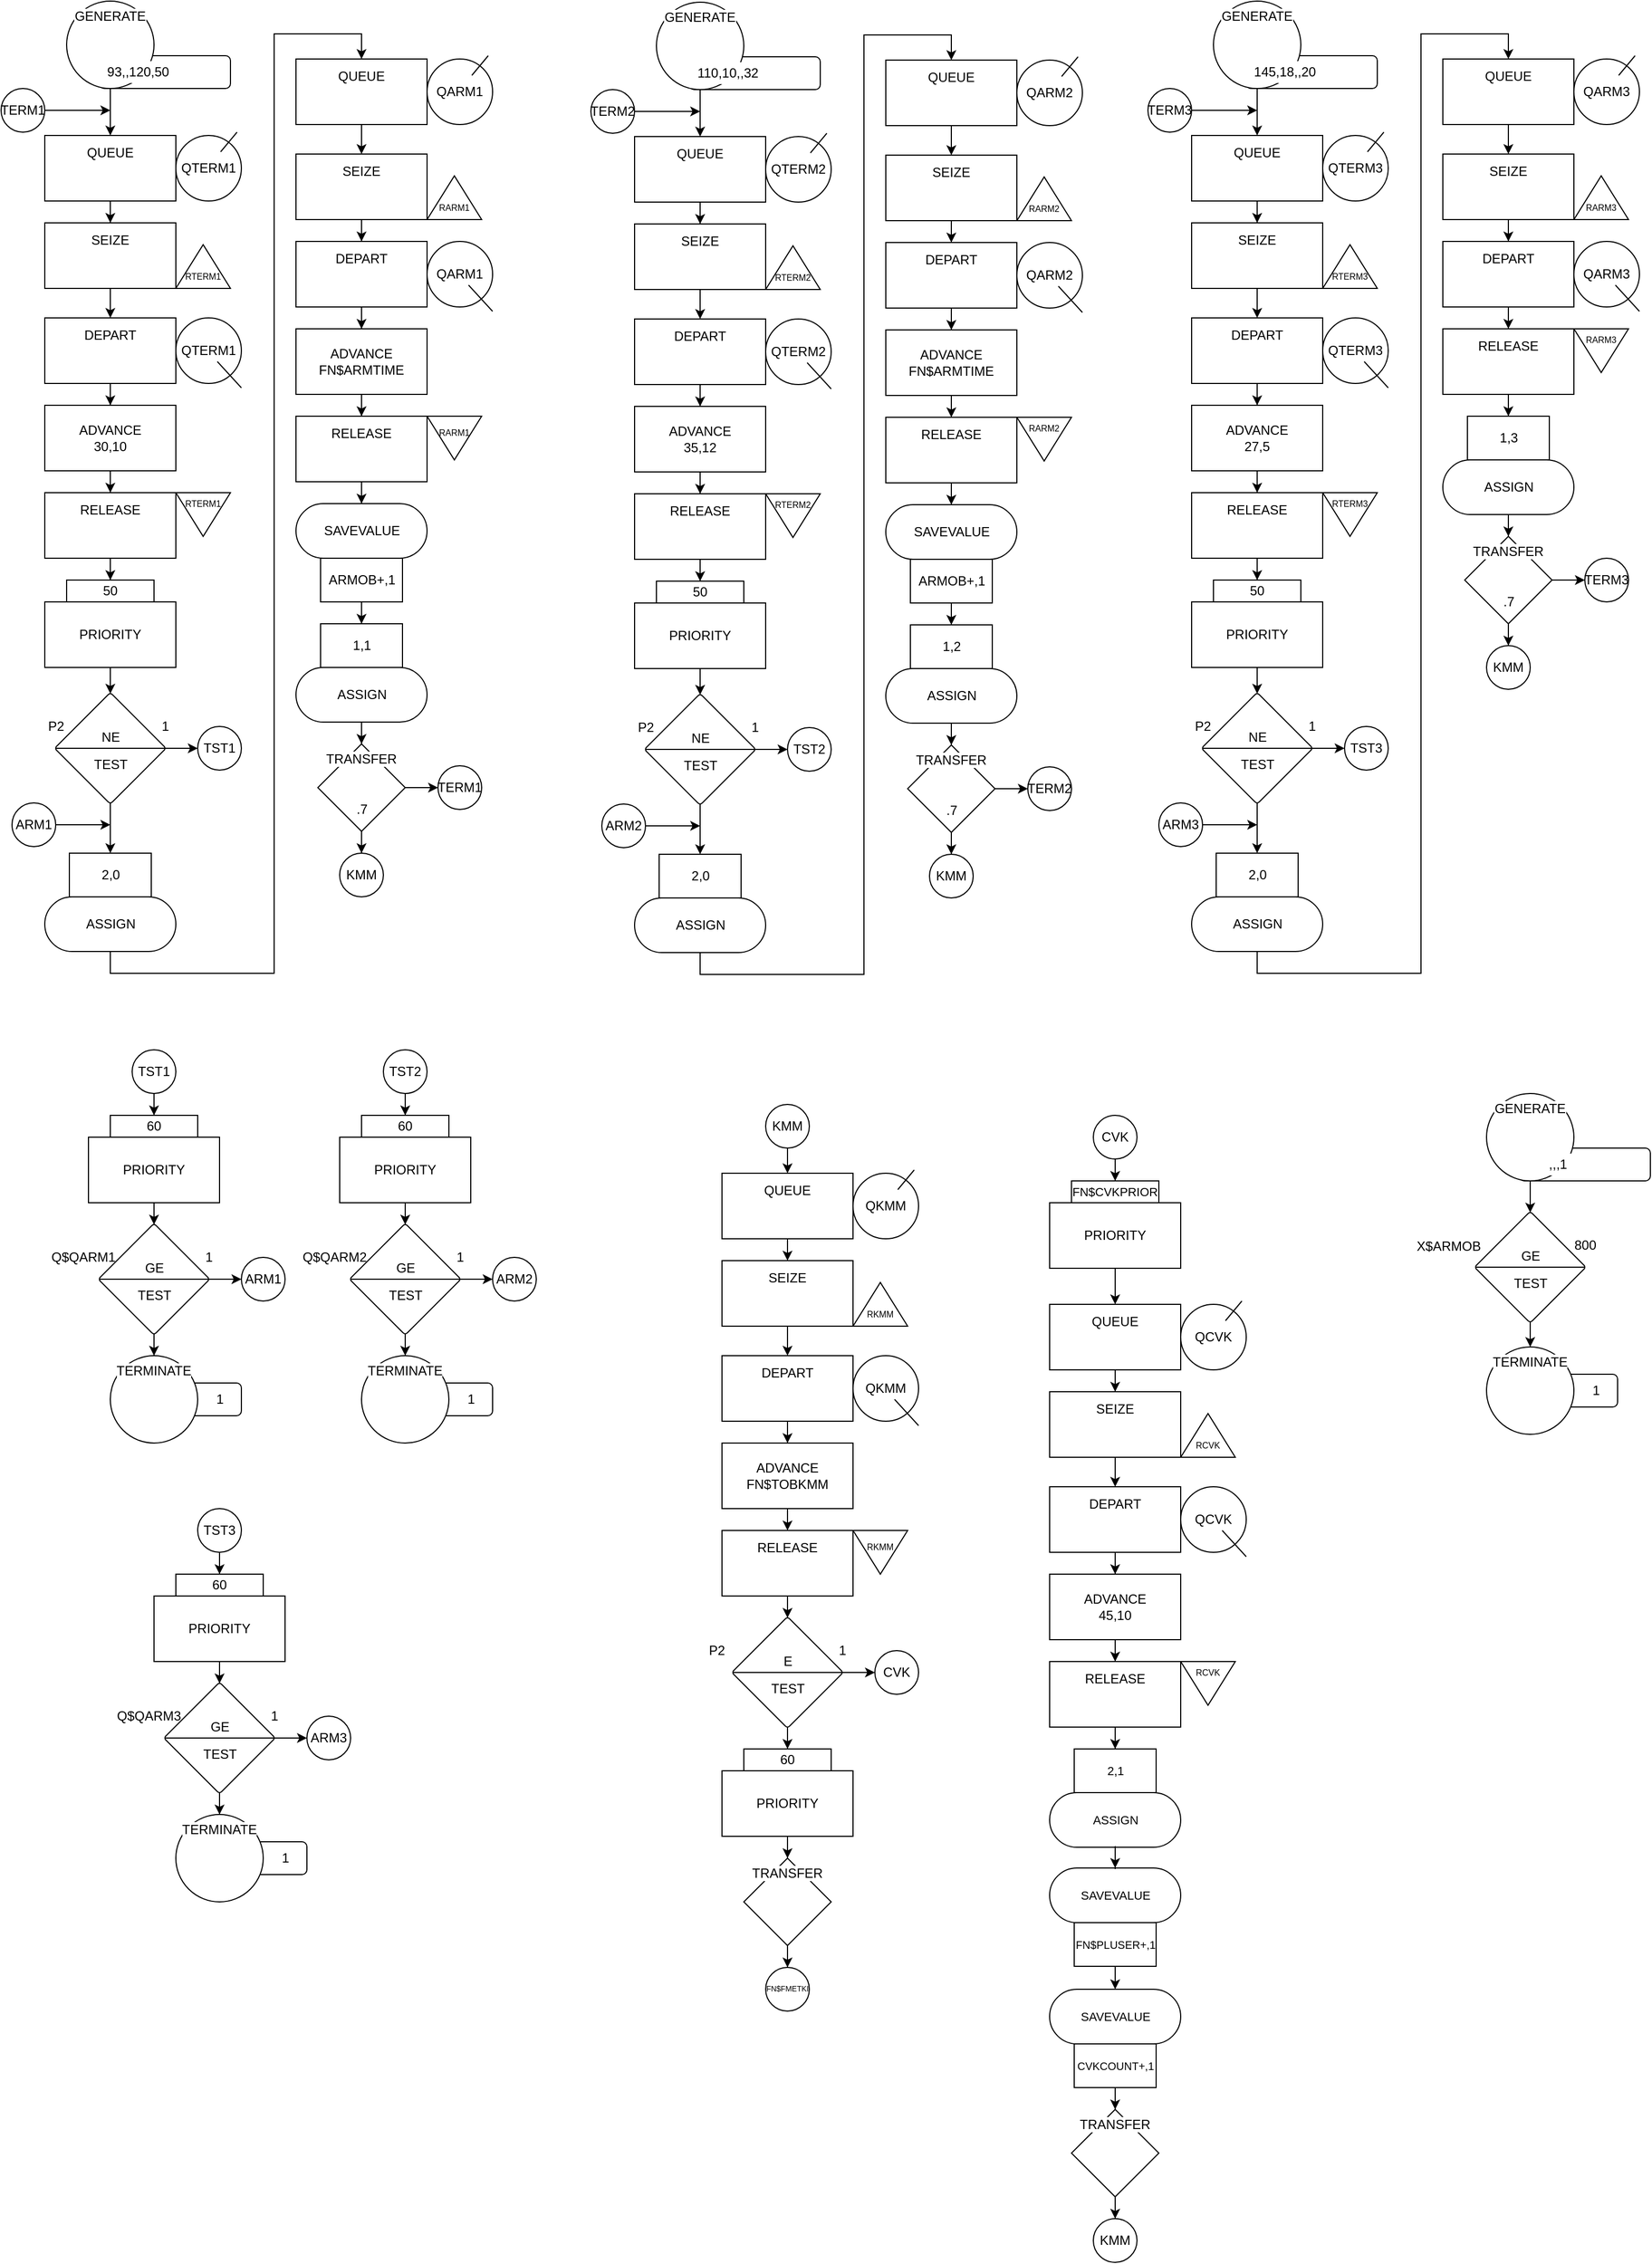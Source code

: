 <mxfile version="18.2.0" type="device"><diagram id="b5jF5Ehrv113ILvDeqp4" name="Page-1"><mxGraphModel dx="2730" dy="1455" grid="1" gridSize="10" guides="1" tooltips="1" connect="1" arrows="1" fold="1" page="1" pageScale="1" pageWidth="827" pageHeight="1169" math="0" shadow="0"><root><mxCell id="0"/><mxCell id="1" parent="0"/><mxCell id="TqRCoRW5vjMTQsxi6WLX-120" value="" style="group" parent="1" vertex="1" connectable="0"><mxGeometry x="470" width="150" height="80" as="geometry"/></mxCell><mxCell id="TqRCoRW5vjMTQsxi6WLX-121" value="" style="rounded=1;whiteSpace=wrap;html=1;" parent="TqRCoRW5vjMTQsxi6WLX-120" vertex="1"><mxGeometry x="30" y="50" width="120" height="30" as="geometry"/></mxCell><mxCell id="TqRCoRW5vjMTQsxi6WLX-122" value="GENERATE" style="ellipse;whiteSpace=wrap;html=1;aspect=fixed;verticalAlign=top;labelBackgroundColor=default;labelBorderColor=none;" parent="TqRCoRW5vjMTQsxi6WLX-120" vertex="1"><mxGeometry width="80" height="80" as="geometry"/></mxCell><mxCell id="TqRCoRW5vjMTQsxi6WLX-123" value="93,,120,50" style="text;html=1;align=center;verticalAlign=middle;resizable=0;points=[];autosize=1;strokeColor=none;fillColor=default;labelBackgroundColor=none;" parent="TqRCoRW5vjMTQsxi6WLX-120" vertex="1"><mxGeometry x="30" y="55" width="70" height="20" as="geometry"/></mxCell><mxCell id="TrXtU_IA2PlXwmje9z8y-1" value="" style="group" vertex="1" connectable="0" parent="1"><mxGeometry x="450" y="120" width="180" height="63" as="geometry"/></mxCell><mxCell id="TrXtU_IA2PlXwmje9z8y-2" value="QUEUE&lt;br&gt;&lt;br&gt;&lt;br&gt;" style="rounded=0;whiteSpace=wrap;html=1;" vertex="1" parent="TrXtU_IA2PlXwmje9z8y-1"><mxGeometry y="3" width="120" height="60" as="geometry"/></mxCell><mxCell id="TrXtU_IA2PlXwmje9z8y-3" value="QTERM1" style="ellipse;whiteSpace=wrap;html=1;aspect=fixed;" vertex="1" parent="TrXtU_IA2PlXwmje9z8y-1"><mxGeometry x="120" y="3" width="60" height="60" as="geometry"/></mxCell><mxCell id="TrXtU_IA2PlXwmje9z8y-4" value="" style="endArrow=none;html=1;rounded=0;" edge="1" parent="TrXtU_IA2PlXwmje9z8y-1"><mxGeometry width="50" height="50" relative="1" as="geometry"><mxPoint x="176" as="sourcePoint"/><mxPoint x="161" y="18" as="targetPoint"/></mxGeometry></mxCell><mxCell id="TrXtU_IA2PlXwmje9z8y-5" style="edgeStyle=orthogonalEdgeStyle;rounded=0;orthogonalLoop=1;jettySize=auto;html=1;entryX=0.5;entryY=0;entryDx=0;entryDy=0;" edge="1" parent="1" source="TqRCoRW5vjMTQsxi6WLX-122" target="TrXtU_IA2PlXwmje9z8y-2"><mxGeometry relative="1" as="geometry"/></mxCell><mxCell id="TrXtU_IA2PlXwmje9z8y-6" value="" style="group" vertex="1" connectable="0" parent="1"><mxGeometry x="450" y="203" width="170" height="60" as="geometry"/></mxCell><mxCell id="TrXtU_IA2PlXwmje9z8y-7" value="SEIZE&lt;br&gt;&lt;br&gt;&lt;br&gt;" style="rounded=0;whiteSpace=wrap;html=1;strokeColor=#000000;fillColor=default;" vertex="1" parent="TrXtU_IA2PlXwmje9z8y-6"><mxGeometry width="120" height="60" as="geometry"/></mxCell><mxCell id="TrXtU_IA2PlXwmje9z8y-8" value="&lt;br&gt;&lt;br&gt;RTERM1" style="triangle;whiteSpace=wrap;html=1;dashed=0;direction=south;strokeColor=#000000;fillColor=default;fontSize=8;flipV=1;" vertex="1" parent="TrXtU_IA2PlXwmje9z8y-6"><mxGeometry x="120" y="20" width="50" height="40" as="geometry"/></mxCell><mxCell id="TrXtU_IA2PlXwmje9z8y-9" value="" style="edgeStyle=orthogonalEdgeStyle;rounded=0;orthogonalLoop=1;jettySize=auto;html=1;" edge="1" parent="1" source="TrXtU_IA2PlXwmje9z8y-2" target="TrXtU_IA2PlXwmje9z8y-7"><mxGeometry relative="1" as="geometry"/></mxCell><mxCell id="TrXtU_IA2PlXwmje9z8y-10" value="" style="group" vertex="1" connectable="0" parent="1"><mxGeometry x="450" y="290" width="180" height="64" as="geometry"/></mxCell><mxCell id="TrXtU_IA2PlXwmje9z8y-11" value="DEPART&lt;br&gt;&lt;br&gt;&lt;br&gt;" style="rounded=0;whiteSpace=wrap;html=1;" vertex="1" parent="TrXtU_IA2PlXwmje9z8y-10"><mxGeometry width="120" height="60" as="geometry"/></mxCell><mxCell id="TrXtU_IA2PlXwmje9z8y-12" value="QTERM1" style="ellipse;whiteSpace=wrap;html=1;aspect=fixed;" vertex="1" parent="TrXtU_IA2PlXwmje9z8y-10"><mxGeometry x="120" width="60" height="60" as="geometry"/></mxCell><mxCell id="TrXtU_IA2PlXwmje9z8y-13" value="" style="endArrow=none;html=1;rounded=0;" edge="1" parent="TrXtU_IA2PlXwmje9z8y-10"><mxGeometry width="50" height="50" relative="1" as="geometry"><mxPoint x="158" y="40" as="sourcePoint"/><mxPoint x="180" y="64" as="targetPoint"/></mxGeometry></mxCell><mxCell id="TrXtU_IA2PlXwmje9z8y-14" value="" style="edgeStyle=orthogonalEdgeStyle;rounded=0;orthogonalLoop=1;jettySize=auto;html=1;" edge="1" parent="1" source="TrXtU_IA2PlXwmje9z8y-7" target="TrXtU_IA2PlXwmje9z8y-11"><mxGeometry relative="1" as="geometry"/></mxCell><mxCell id="TrXtU_IA2PlXwmje9z8y-20" value="" style="edgeStyle=orthogonalEdgeStyle;rounded=0;orthogonalLoop=1;jettySize=auto;html=1;" edge="1" parent="1" source="TrXtU_IA2PlXwmje9z8y-15" target="TrXtU_IA2PlXwmje9z8y-18"><mxGeometry relative="1" as="geometry"/></mxCell><mxCell id="TrXtU_IA2PlXwmje9z8y-15" value="ADVANCE&lt;br&gt;30,10" style="rounded=0;whiteSpace=wrap;html=1;" vertex="1" parent="1"><mxGeometry x="450" y="370" width="120" height="60" as="geometry"/></mxCell><mxCell id="TrXtU_IA2PlXwmje9z8y-16" value="" style="edgeStyle=orthogonalEdgeStyle;rounded=0;orthogonalLoop=1;jettySize=auto;html=1;" edge="1" parent="1" source="TrXtU_IA2PlXwmje9z8y-11" target="TrXtU_IA2PlXwmje9z8y-15"><mxGeometry relative="1" as="geometry"/></mxCell><mxCell id="TrXtU_IA2PlXwmje9z8y-17" value="" style="group" vertex="1" connectable="0" parent="1"><mxGeometry x="450" y="450" width="170" height="60" as="geometry"/></mxCell><mxCell id="TrXtU_IA2PlXwmje9z8y-18" value="RELEASE&lt;br&gt;&lt;br&gt;&lt;br&gt;" style="rounded=0;whiteSpace=wrap;html=1;strokeColor=#000000;fillColor=default;" vertex="1" parent="TrXtU_IA2PlXwmje9z8y-17"><mxGeometry width="120" height="60" as="geometry"/></mxCell><mxCell id="TrXtU_IA2PlXwmje9z8y-19" value="RTERM1&lt;br style=&quot;font-size: 8px;&quot;&gt;&lt;br style=&quot;font-size: 8px;&quot;&gt;&lt;br style=&quot;font-size: 8px;&quot;&gt;" style="triangle;whiteSpace=wrap;html=1;dashed=0;direction=south;strokeColor=#000000;fillColor=default;fontSize=8;" vertex="1" parent="TrXtU_IA2PlXwmje9z8y-17"><mxGeometry x="120" width="50" height="40" as="geometry"/></mxCell><mxCell id="TrXtU_IA2PlXwmje9z8y-22" value="" style="group" vertex="1" connectable="0" parent="1"><mxGeometry x="450" y="530" width="120" height="80" as="geometry"/></mxCell><mxCell id="TrXtU_IA2PlXwmje9z8y-23" value="PRIORITY&lt;br&gt;" style="rounded=0;whiteSpace=wrap;html=1;strokeColor=#000000;fillColor=default;" vertex="1" parent="TrXtU_IA2PlXwmje9z8y-22"><mxGeometry y="20" width="120" height="60" as="geometry"/></mxCell><mxCell id="TrXtU_IA2PlXwmje9z8y-24" value="50" style="rounded=0;whiteSpace=wrap;html=1;strokeColor=#000000;fillColor=default;" vertex="1" parent="TrXtU_IA2PlXwmje9z8y-22"><mxGeometry x="20" width="80" height="20" as="geometry"/></mxCell><mxCell id="TrXtU_IA2PlXwmje9z8y-25" value="" style="edgeStyle=orthogonalEdgeStyle;rounded=0;orthogonalLoop=1;jettySize=auto;html=1;" edge="1" parent="1" source="TrXtU_IA2PlXwmje9z8y-18" target="TrXtU_IA2PlXwmje9z8y-24"><mxGeometry relative="1" as="geometry"/></mxCell><mxCell id="TrXtU_IA2PlXwmje9z8y-26" value="" style="group" vertex="1" connectable="0" parent="1"><mxGeometry x="450" y="634" width="120" height="100" as="geometry"/></mxCell><mxCell id="TrXtU_IA2PlXwmje9z8y-27" value="" style="verticalLabelPosition=bottom;verticalAlign=top;html=1;shape=mxgraph.flowchart.sort;fontSize=12;strokeColor=#000000;fillColor=default;" vertex="1" parent="TrXtU_IA2PlXwmje9z8y-26"><mxGeometry x="10" width="100" height="100" as="geometry"/></mxCell><mxCell id="TrXtU_IA2PlXwmje9z8y-28" value="TEST" style="text;html=1;align=center;verticalAlign=middle;resizable=0;points=[];autosize=1;strokeColor=none;fillColor=none;fontSize=12;" vertex="1" parent="TrXtU_IA2PlXwmje9z8y-26"><mxGeometry x="35" y="55" width="50" height="20" as="geometry"/></mxCell><mxCell id="TrXtU_IA2PlXwmje9z8y-29" value="NE" style="text;html=1;align=center;verticalAlign=middle;resizable=0;points=[];autosize=1;strokeColor=none;fillColor=none;fontSize=12;" vertex="1" parent="TrXtU_IA2PlXwmje9z8y-26"><mxGeometry x="45" y="30" width="30" height="20" as="geometry"/></mxCell><mxCell id="TrXtU_IA2PlXwmje9z8y-30" value="P2" style="text;html=1;align=center;verticalAlign=middle;resizable=0;points=[];autosize=1;strokeColor=none;fillColor=none;fontSize=12;" vertex="1" parent="TrXtU_IA2PlXwmje9z8y-26"><mxGeometry x="-5" y="20" width="30" height="20" as="geometry"/></mxCell><mxCell id="TrXtU_IA2PlXwmje9z8y-31" value="1" style="text;html=1;align=center;verticalAlign=middle;resizable=0;points=[];autosize=1;strokeColor=none;fillColor=none;fontSize=12;" vertex="1" parent="TrXtU_IA2PlXwmje9z8y-26"><mxGeometry x="100" y="20" width="20" height="20" as="geometry"/></mxCell><mxCell id="TrXtU_IA2PlXwmje9z8y-32" value="" style="edgeStyle=orthogonalEdgeStyle;rounded=0;orthogonalLoop=1;jettySize=auto;html=1;entryX=0.5;entryY=0;entryDx=0;entryDy=0;entryPerimeter=0;" edge="1" parent="1" source="TrXtU_IA2PlXwmje9z8y-23" target="TrXtU_IA2PlXwmje9z8y-27"><mxGeometry relative="1" as="geometry"><mxPoint x="510" y="700" as="targetPoint"/></mxGeometry></mxCell><mxCell id="TrXtU_IA2PlXwmje9z8y-34" value="TST1" style="ellipse;whiteSpace=wrap;html=1;aspect=fixed;" vertex="1" parent="1"><mxGeometry x="590" y="664" width="40" height="40" as="geometry"/></mxCell><mxCell id="TrXtU_IA2PlXwmje9z8y-35" value="" style="group" vertex="1" connectable="0" parent="1"><mxGeometry x="450" y="780" width="120" height="90" as="geometry"/></mxCell><mxCell id="TrXtU_IA2PlXwmje9z8y-36" value="ASSIGN" style="html=1;dashed=0;whitespace=wrap;shape=mxgraph.dfd.start" vertex="1" parent="TrXtU_IA2PlXwmje9z8y-35"><mxGeometry y="40" width="120" height="50" as="geometry"/></mxCell><mxCell id="TrXtU_IA2PlXwmje9z8y-37" value="2,0" style="rounded=0;whiteSpace=wrap;html=1;" vertex="1" parent="TrXtU_IA2PlXwmje9z8y-35"><mxGeometry x="22.5" width="75" height="40" as="geometry"/></mxCell><mxCell id="TrXtU_IA2PlXwmje9z8y-38" value="" style="edgeStyle=orthogonalEdgeStyle;rounded=0;orthogonalLoop=1;jettySize=auto;html=1;" edge="1" parent="1" source="TrXtU_IA2PlXwmje9z8y-27" target="TrXtU_IA2PlXwmje9z8y-37"><mxGeometry relative="1" as="geometry"/></mxCell><mxCell id="TrXtU_IA2PlXwmje9z8y-39" value="" style="group" vertex="1" connectable="0" parent="1"><mxGeometry x="680" y="50" width="180" height="63" as="geometry"/></mxCell><mxCell id="TrXtU_IA2PlXwmje9z8y-40" value="QUEUE&lt;br&gt;&lt;br&gt;&lt;br&gt;" style="rounded=0;whiteSpace=wrap;html=1;" vertex="1" parent="TrXtU_IA2PlXwmje9z8y-39"><mxGeometry y="3" width="120" height="60" as="geometry"/></mxCell><mxCell id="TrXtU_IA2PlXwmje9z8y-41" value="QARM1" style="ellipse;whiteSpace=wrap;html=1;aspect=fixed;" vertex="1" parent="TrXtU_IA2PlXwmje9z8y-39"><mxGeometry x="120" y="3" width="60" height="60" as="geometry"/></mxCell><mxCell id="TrXtU_IA2PlXwmje9z8y-42" value="" style="endArrow=none;html=1;rounded=0;" edge="1" parent="TrXtU_IA2PlXwmje9z8y-39"><mxGeometry width="50" height="50" relative="1" as="geometry"><mxPoint x="176" as="sourcePoint"/><mxPoint x="161" y="18" as="targetPoint"/></mxGeometry></mxCell><mxCell id="TrXtU_IA2PlXwmje9z8y-43" value="" style="group" vertex="1" connectable="0" parent="1"><mxGeometry x="680" y="140" width="170" height="60" as="geometry"/></mxCell><mxCell id="TrXtU_IA2PlXwmje9z8y-44" value="SEIZE&lt;br&gt;&lt;br&gt;&lt;br&gt;" style="rounded=0;whiteSpace=wrap;html=1;strokeColor=#000000;fillColor=default;" vertex="1" parent="TrXtU_IA2PlXwmje9z8y-43"><mxGeometry width="120" height="60" as="geometry"/></mxCell><mxCell id="TrXtU_IA2PlXwmje9z8y-45" value="&lt;br&gt;&lt;br&gt;RARM1" style="triangle;whiteSpace=wrap;html=1;dashed=0;direction=south;strokeColor=#000000;fillColor=default;fontSize=8;flipV=1;" vertex="1" parent="TrXtU_IA2PlXwmje9z8y-43"><mxGeometry x="120" y="20" width="50" height="40" as="geometry"/></mxCell><mxCell id="TrXtU_IA2PlXwmje9z8y-46" value="" style="edgeStyle=orthogonalEdgeStyle;rounded=0;orthogonalLoop=1;jettySize=auto;html=1;" edge="1" parent="1" source="TrXtU_IA2PlXwmje9z8y-40" target="TrXtU_IA2PlXwmje9z8y-44"><mxGeometry relative="1" as="geometry"/></mxCell><mxCell id="TrXtU_IA2PlXwmje9z8y-47" value="" style="group" vertex="1" connectable="0" parent="1"><mxGeometry x="680" y="220" width="180" height="64" as="geometry"/></mxCell><mxCell id="TrXtU_IA2PlXwmje9z8y-48" value="DEPART&lt;br&gt;&lt;br&gt;&lt;br&gt;" style="rounded=0;whiteSpace=wrap;html=1;" vertex="1" parent="TrXtU_IA2PlXwmje9z8y-47"><mxGeometry width="120" height="60" as="geometry"/></mxCell><mxCell id="TrXtU_IA2PlXwmje9z8y-49" value="QARM1" style="ellipse;whiteSpace=wrap;html=1;aspect=fixed;" vertex="1" parent="TrXtU_IA2PlXwmje9z8y-47"><mxGeometry x="120" width="60" height="60" as="geometry"/></mxCell><mxCell id="TrXtU_IA2PlXwmje9z8y-50" value="" style="endArrow=none;html=1;rounded=0;" edge="1" parent="TrXtU_IA2PlXwmje9z8y-47"><mxGeometry width="50" height="50" relative="1" as="geometry"><mxPoint x="158" y="40" as="sourcePoint"/><mxPoint x="180" y="64" as="targetPoint"/></mxGeometry></mxCell><mxCell id="TrXtU_IA2PlXwmje9z8y-51" value="" style="edgeStyle=orthogonalEdgeStyle;rounded=0;orthogonalLoop=1;jettySize=auto;html=1;" edge="1" parent="1" source="TrXtU_IA2PlXwmje9z8y-44" target="TrXtU_IA2PlXwmje9z8y-48"><mxGeometry relative="1" as="geometry"/></mxCell><mxCell id="TrXtU_IA2PlXwmje9z8y-52" value="" style="edgeStyle=orthogonalEdgeStyle;rounded=0;orthogonalLoop=1;jettySize=auto;html=1;" edge="1" parent="1" source="TrXtU_IA2PlXwmje9z8y-53" target="TrXtU_IA2PlXwmje9z8y-56"><mxGeometry relative="1" as="geometry"/></mxCell><mxCell id="TrXtU_IA2PlXwmje9z8y-53" value="ADVANCE&lt;br&gt;FN$ARMTIME" style="rounded=0;whiteSpace=wrap;html=1;" vertex="1" parent="1"><mxGeometry x="680" y="300" width="120" height="60" as="geometry"/></mxCell><mxCell id="TrXtU_IA2PlXwmje9z8y-54" value="" style="edgeStyle=orthogonalEdgeStyle;rounded=0;orthogonalLoop=1;jettySize=auto;html=1;" edge="1" parent="1" source="TrXtU_IA2PlXwmje9z8y-48" target="TrXtU_IA2PlXwmje9z8y-53"><mxGeometry relative="1" as="geometry"/></mxCell><mxCell id="TrXtU_IA2PlXwmje9z8y-55" value="" style="group" vertex="1" connectable="0" parent="1"><mxGeometry x="680" y="380" width="170" height="60" as="geometry"/></mxCell><mxCell id="TrXtU_IA2PlXwmje9z8y-56" value="RELEASE&lt;br&gt;&lt;br&gt;&lt;br&gt;" style="rounded=0;whiteSpace=wrap;html=1;strokeColor=#000000;fillColor=default;" vertex="1" parent="TrXtU_IA2PlXwmje9z8y-55"><mxGeometry width="120" height="60" as="geometry"/></mxCell><mxCell id="TrXtU_IA2PlXwmje9z8y-57" value="RARM1&lt;br style=&quot;font-size: 8px;&quot;&gt;&lt;br style=&quot;font-size: 8px;&quot;&gt;" style="triangle;whiteSpace=wrap;html=1;dashed=0;direction=south;strokeColor=#000000;fillColor=default;fontSize=8;" vertex="1" parent="TrXtU_IA2PlXwmje9z8y-55"><mxGeometry x="120" width="50" height="40" as="geometry"/></mxCell><mxCell id="TrXtU_IA2PlXwmje9z8y-58" value="" style="group" vertex="1" connectable="0" parent="1"><mxGeometry x="680" y="460" width="120" height="90" as="geometry"/></mxCell><mxCell id="TrXtU_IA2PlXwmje9z8y-59" value="SAVEVALUE" style="html=1;dashed=0;whitespace=wrap;shape=mxgraph.dfd.start" vertex="1" parent="TrXtU_IA2PlXwmje9z8y-58"><mxGeometry width="120" height="50" as="geometry"/></mxCell><mxCell id="TrXtU_IA2PlXwmje9z8y-60" value="ARMOB+,1" style="rounded=0;whiteSpace=wrap;html=1;" vertex="1" parent="TrXtU_IA2PlXwmje9z8y-58"><mxGeometry x="22.5" y="50" width="75" height="40" as="geometry"/></mxCell><mxCell id="TrXtU_IA2PlXwmje9z8y-62" style="edgeStyle=orthogonalEdgeStyle;rounded=0;orthogonalLoop=1;jettySize=auto;html=1;entryX=0.5;entryY=0.5;entryDx=0;entryDy=-25;entryPerimeter=0;" edge="1" parent="1" source="TrXtU_IA2PlXwmje9z8y-56" target="TrXtU_IA2PlXwmje9z8y-59"><mxGeometry relative="1" as="geometry"/></mxCell><mxCell id="TrXtU_IA2PlXwmje9z8y-63" value="" style="group" vertex="1" connectable="0" parent="1"><mxGeometry x="680" y="570" width="120" height="90" as="geometry"/></mxCell><mxCell id="TrXtU_IA2PlXwmje9z8y-64" value="ASSIGN" style="html=1;dashed=0;whitespace=wrap;shape=mxgraph.dfd.start" vertex="1" parent="TrXtU_IA2PlXwmje9z8y-63"><mxGeometry y="40" width="120" height="50" as="geometry"/></mxCell><mxCell id="TrXtU_IA2PlXwmje9z8y-65" value="1,1" style="rounded=0;whiteSpace=wrap;html=1;" vertex="1" parent="TrXtU_IA2PlXwmje9z8y-63"><mxGeometry x="22.5" width="75" height="40" as="geometry"/></mxCell><mxCell id="TrXtU_IA2PlXwmje9z8y-66" value="" style="edgeStyle=orthogonalEdgeStyle;rounded=0;orthogonalLoop=1;jettySize=auto;html=1;" edge="1" parent="1" source="TrXtU_IA2PlXwmje9z8y-60" target="TrXtU_IA2PlXwmje9z8y-65"><mxGeometry relative="1" as="geometry"/></mxCell><mxCell id="TrXtU_IA2PlXwmje9z8y-67" value="" style="group" vertex="1" connectable="0" parent="1"><mxGeometry x="700" y="680" width="80" height="80" as="geometry"/></mxCell><mxCell id="TrXtU_IA2PlXwmje9z8y-68" value="TRANSFER" style="rhombus;whiteSpace=wrap;html=1;fontSize=12;strokeColor=#000000;fillColor=default;labelPosition=center;verticalLabelPosition=middle;align=center;verticalAlign=top;labelBackgroundColor=default;" vertex="1" parent="TrXtU_IA2PlXwmje9z8y-67"><mxGeometry width="80" height="80" as="geometry"/></mxCell><mxCell id="TrXtU_IA2PlXwmje9z8y-69" value=".7" style="text;html=1;align=center;verticalAlign=middle;resizable=0;points=[];autosize=1;strokeColor=none;fillColor=none;fontSize=12;" vertex="1" parent="TrXtU_IA2PlXwmje9z8y-67"><mxGeometry x="25" y="50" width="30" height="20" as="geometry"/></mxCell><mxCell id="TrXtU_IA2PlXwmje9z8y-72" style="edgeStyle=orthogonalEdgeStyle;rounded=0;orthogonalLoop=1;jettySize=auto;html=1;entryX=0.5;entryY=0;entryDx=0;entryDy=0;" edge="1" parent="1" source="TrXtU_IA2PlXwmje9z8y-64" target="TrXtU_IA2PlXwmje9z8y-68"><mxGeometry relative="1" as="geometry"/></mxCell><mxCell id="TrXtU_IA2PlXwmje9z8y-73" value="TERM1" style="ellipse;whiteSpace=wrap;html=1;aspect=fixed;" vertex="1" parent="1"><mxGeometry x="810" y="700" width="40" height="40" as="geometry"/></mxCell><mxCell id="TrXtU_IA2PlXwmje9z8y-74" value="" style="edgeStyle=orthogonalEdgeStyle;rounded=0;orthogonalLoop=1;jettySize=auto;html=1;" edge="1" parent="1" source="TrXtU_IA2PlXwmje9z8y-68" target="TrXtU_IA2PlXwmje9z8y-73"><mxGeometry relative="1" as="geometry"/></mxCell><mxCell id="TrXtU_IA2PlXwmje9z8y-75" value="KMM" style="ellipse;whiteSpace=wrap;html=1;aspect=fixed;" vertex="1" parent="1"><mxGeometry x="720" y="780" width="40" height="40" as="geometry"/></mxCell><mxCell id="TrXtU_IA2PlXwmje9z8y-76" value="" style="edgeStyle=orthogonalEdgeStyle;rounded=0;orthogonalLoop=1;jettySize=auto;html=1;" edge="1" parent="1" source="TrXtU_IA2PlXwmje9z8y-68" target="TrXtU_IA2PlXwmje9z8y-75"><mxGeometry relative="1" as="geometry"/></mxCell><mxCell id="TrXtU_IA2PlXwmje9z8y-82" style="edgeStyle=orthogonalEdgeStyle;rounded=0;orthogonalLoop=1;jettySize=auto;html=1;" edge="1" parent="1" source="TrXtU_IA2PlXwmje9z8y-77"><mxGeometry relative="1" as="geometry"><mxPoint x="510" y="754" as="targetPoint"/></mxGeometry></mxCell><mxCell id="TrXtU_IA2PlXwmje9z8y-77" value="ARM1" style="ellipse;whiteSpace=wrap;html=1;aspect=fixed;" vertex="1" parent="1"><mxGeometry x="420" y="734" width="40" height="40" as="geometry"/></mxCell><mxCell id="TrXtU_IA2PlXwmje9z8y-81" style="edgeStyle=orthogonalEdgeStyle;rounded=0;orthogonalLoop=1;jettySize=auto;html=1;" edge="1" parent="1" source="TrXtU_IA2PlXwmje9z8y-80"><mxGeometry relative="1" as="geometry"><mxPoint x="510" y="100" as="targetPoint"/></mxGeometry></mxCell><mxCell id="TrXtU_IA2PlXwmje9z8y-80" value="TERM1" style="ellipse;whiteSpace=wrap;html=1;aspect=fixed;" vertex="1" parent="1"><mxGeometry x="410" y="80" width="40" height="40" as="geometry"/></mxCell><mxCell id="TrXtU_IA2PlXwmje9z8y-83" style="edgeStyle=orthogonalEdgeStyle;rounded=0;orthogonalLoop=1;jettySize=auto;html=1;entryX=0;entryY=0.5;entryDx=0;entryDy=0;" edge="1" parent="1" source="TrXtU_IA2PlXwmje9z8y-27" target="TrXtU_IA2PlXwmje9z8y-34"><mxGeometry relative="1" as="geometry"/></mxCell><mxCell id="TrXtU_IA2PlXwmje9z8y-84" style="edgeStyle=orthogonalEdgeStyle;rounded=0;orthogonalLoop=1;jettySize=auto;html=1;entryX=0.5;entryY=0;entryDx=0;entryDy=0;" edge="1" parent="1" source="TrXtU_IA2PlXwmje9z8y-36" target="TrXtU_IA2PlXwmje9z8y-40"><mxGeometry relative="1" as="geometry"><Array as="points"><mxPoint x="510" y="890"/><mxPoint x="660" y="890"/><mxPoint x="660" y="30"/><mxPoint x="740" y="30"/></Array></mxGeometry></mxCell><mxCell id="TrXtU_IA2PlXwmje9z8y-85" value="" style="group" vertex="1" connectable="0" parent="1"><mxGeometry x="490" y="1020" width="120" height="80" as="geometry"/></mxCell><mxCell id="TrXtU_IA2PlXwmje9z8y-86" value="PRIORITY&lt;br&gt;" style="rounded=0;whiteSpace=wrap;html=1;strokeColor=#000000;fillColor=default;" vertex="1" parent="TrXtU_IA2PlXwmje9z8y-85"><mxGeometry y="20" width="120" height="60" as="geometry"/></mxCell><mxCell id="TrXtU_IA2PlXwmje9z8y-87" value="60" style="rounded=0;whiteSpace=wrap;html=1;strokeColor=#000000;fillColor=default;" vertex="1" parent="TrXtU_IA2PlXwmje9z8y-85"><mxGeometry x="20" width="80" height="20" as="geometry"/></mxCell><mxCell id="TrXtU_IA2PlXwmje9z8y-89" style="edgeStyle=orthogonalEdgeStyle;rounded=0;orthogonalLoop=1;jettySize=auto;html=1;entryX=0.5;entryY=0;entryDx=0;entryDy=0;" edge="1" parent="1" source="TrXtU_IA2PlXwmje9z8y-88" target="TrXtU_IA2PlXwmje9z8y-87"><mxGeometry relative="1" as="geometry"/></mxCell><mxCell id="TrXtU_IA2PlXwmje9z8y-88" value="TST1" style="ellipse;whiteSpace=wrap;html=1;aspect=fixed;" vertex="1" parent="1"><mxGeometry x="530" y="960" width="40" height="40" as="geometry"/></mxCell><mxCell id="TrXtU_IA2PlXwmje9z8y-90" value="" style="group" vertex="1" connectable="0" parent="1"><mxGeometry x="490" y="1120" width="120" height="100" as="geometry"/></mxCell><mxCell id="TrXtU_IA2PlXwmje9z8y-91" value="" style="verticalLabelPosition=bottom;verticalAlign=top;html=1;shape=mxgraph.flowchart.sort;fontSize=12;strokeColor=#000000;fillColor=default;" vertex="1" parent="TrXtU_IA2PlXwmje9z8y-90"><mxGeometry x="10" width="100" height="100" as="geometry"/></mxCell><mxCell id="TrXtU_IA2PlXwmje9z8y-92" value="TEST" style="text;html=1;align=center;verticalAlign=middle;resizable=0;points=[];autosize=1;strokeColor=none;fillColor=none;fontSize=12;" vertex="1" parent="TrXtU_IA2PlXwmje9z8y-90"><mxGeometry x="35" y="55" width="50" height="20" as="geometry"/></mxCell><mxCell id="TrXtU_IA2PlXwmje9z8y-93" value="GE" style="text;html=1;align=center;verticalAlign=middle;resizable=0;points=[];autosize=1;strokeColor=none;fillColor=none;fontSize=12;" vertex="1" parent="TrXtU_IA2PlXwmje9z8y-90"><mxGeometry x="45" y="30" width="30" height="20" as="geometry"/></mxCell><mxCell id="TrXtU_IA2PlXwmje9z8y-95" value="1" style="text;html=1;align=center;verticalAlign=middle;resizable=0;points=[];autosize=1;strokeColor=none;fillColor=none;fontSize=12;" vertex="1" parent="TrXtU_IA2PlXwmje9z8y-90"><mxGeometry x="100" y="20" width="20" height="20" as="geometry"/></mxCell><mxCell id="TrXtU_IA2PlXwmje9z8y-96" value="ARM1" style="ellipse;whiteSpace=wrap;html=1;aspect=fixed;" vertex="1" parent="1"><mxGeometry x="630" y="1150" width="40" height="40" as="geometry"/></mxCell><mxCell id="TrXtU_IA2PlXwmje9z8y-97" value="" style="edgeStyle=orthogonalEdgeStyle;rounded=0;orthogonalLoop=1;jettySize=auto;html=1;entryX=0.5;entryY=0;entryDx=0;entryDy=0;" edge="1" parent="1" source="TrXtU_IA2PlXwmje9z8y-91" target="TrXtU_IA2PlXwmje9z8y-105"><mxGeometry relative="1" as="geometry"><mxPoint x="550" y="1286" as="targetPoint"/></mxGeometry></mxCell><mxCell id="TrXtU_IA2PlXwmje9z8y-100" style="edgeStyle=orthogonalEdgeStyle;rounded=0;orthogonalLoop=1;jettySize=auto;html=1;entryX=0;entryY=0.5;entryDx=0;entryDy=0;" edge="1" parent="1" source="TrXtU_IA2PlXwmje9z8y-91" target="TrXtU_IA2PlXwmje9z8y-96"><mxGeometry relative="1" as="geometry"/></mxCell><mxCell id="TrXtU_IA2PlXwmje9z8y-102" style="edgeStyle=orthogonalEdgeStyle;rounded=0;orthogonalLoop=1;jettySize=auto;html=1;entryX=0.5;entryY=0;entryDx=0;entryDy=0;entryPerimeter=0;" edge="1" parent="1" source="TrXtU_IA2PlXwmje9z8y-86" target="TrXtU_IA2PlXwmje9z8y-91"><mxGeometry relative="1" as="geometry"/></mxCell><mxCell id="TrXtU_IA2PlXwmje9z8y-94" value="Q$QARM1" style="text;html=1;align=center;verticalAlign=middle;resizable=0;points=[];autosize=1;strokeColor=none;fillColor=none;fontSize=12;" vertex="1" parent="1"><mxGeometry x="450" y="1140" width="70" height="20" as="geometry"/></mxCell><mxCell id="TrXtU_IA2PlXwmje9z8y-103" value="" style="group" vertex="1" connectable="0" parent="1"><mxGeometry x="510" y="1240" width="120" height="80" as="geometry"/></mxCell><mxCell id="TrXtU_IA2PlXwmje9z8y-104" value="" style="rounded=1;whiteSpace=wrap;html=1;" vertex="1" parent="TrXtU_IA2PlXwmje9z8y-103"><mxGeometry x="65" y="25" width="55" height="30" as="geometry"/></mxCell><mxCell id="TrXtU_IA2PlXwmje9z8y-105" value="TERMINATE" style="ellipse;whiteSpace=wrap;html=1;aspect=fixed;verticalAlign=top;labelBackgroundColor=default;" vertex="1" parent="TrXtU_IA2PlXwmje9z8y-103"><mxGeometry width="80" height="80" as="geometry"/></mxCell><mxCell id="TrXtU_IA2PlXwmje9z8y-106" value="1" style="text;html=1;align=center;verticalAlign=middle;resizable=0;points=[];autosize=1;strokeColor=none;fillColor=default;" vertex="1" parent="TrXtU_IA2PlXwmje9z8y-103"><mxGeometry x="90" y="30" width="20" height="20" as="geometry"/></mxCell><mxCell id="TrXtU_IA2PlXwmje9z8y-107" value="" style="group" vertex="1" connectable="0" parent="1"><mxGeometry x="1010" y="1" width="150" height="80" as="geometry"/></mxCell><mxCell id="TrXtU_IA2PlXwmje9z8y-108" value="" style="rounded=1;whiteSpace=wrap;html=1;" vertex="1" parent="TrXtU_IA2PlXwmje9z8y-107"><mxGeometry x="30" y="50" width="120" height="30" as="geometry"/></mxCell><mxCell id="TrXtU_IA2PlXwmje9z8y-109" value="GENERATE" style="ellipse;whiteSpace=wrap;html=1;aspect=fixed;verticalAlign=top;labelBackgroundColor=default;labelBorderColor=none;" vertex="1" parent="TrXtU_IA2PlXwmje9z8y-107"><mxGeometry width="80" height="80" as="geometry"/></mxCell><mxCell id="TrXtU_IA2PlXwmje9z8y-110" value="110,10,,32" style="text;html=1;align=center;verticalAlign=middle;resizable=0;points=[];autosize=1;strokeColor=none;fillColor=default;labelBackgroundColor=none;" vertex="1" parent="TrXtU_IA2PlXwmje9z8y-107"><mxGeometry x="30" y="55" width="70" height="20" as="geometry"/></mxCell><mxCell id="TrXtU_IA2PlXwmje9z8y-111" value="" style="group" vertex="1" connectable="0" parent="1"><mxGeometry x="990" y="121" width="180" height="63" as="geometry"/></mxCell><mxCell id="TrXtU_IA2PlXwmje9z8y-112" value="QUEUE&lt;br&gt;&lt;br&gt;&lt;br&gt;" style="rounded=0;whiteSpace=wrap;html=1;" vertex="1" parent="TrXtU_IA2PlXwmje9z8y-111"><mxGeometry y="3" width="120" height="60" as="geometry"/></mxCell><mxCell id="TrXtU_IA2PlXwmje9z8y-113" value="QTERM2" style="ellipse;whiteSpace=wrap;html=1;aspect=fixed;" vertex="1" parent="TrXtU_IA2PlXwmje9z8y-111"><mxGeometry x="120" y="3" width="60" height="60" as="geometry"/></mxCell><mxCell id="TrXtU_IA2PlXwmje9z8y-114" value="" style="endArrow=none;html=1;rounded=0;" edge="1" parent="TrXtU_IA2PlXwmje9z8y-111"><mxGeometry width="50" height="50" relative="1" as="geometry"><mxPoint x="176" as="sourcePoint"/><mxPoint x="161" y="18" as="targetPoint"/></mxGeometry></mxCell><mxCell id="TrXtU_IA2PlXwmje9z8y-115" style="edgeStyle=orthogonalEdgeStyle;rounded=0;orthogonalLoop=1;jettySize=auto;html=1;entryX=0.5;entryY=0;entryDx=0;entryDy=0;" edge="1" parent="1" source="TrXtU_IA2PlXwmje9z8y-109" target="TrXtU_IA2PlXwmje9z8y-112"><mxGeometry relative="1" as="geometry"/></mxCell><mxCell id="TrXtU_IA2PlXwmje9z8y-116" value="" style="group" vertex="1" connectable="0" parent="1"><mxGeometry x="990" y="204" width="170" height="60" as="geometry"/></mxCell><mxCell id="TrXtU_IA2PlXwmje9z8y-117" value="SEIZE&lt;br&gt;&lt;br&gt;&lt;br&gt;" style="rounded=0;whiteSpace=wrap;html=1;strokeColor=#000000;fillColor=default;" vertex="1" parent="TrXtU_IA2PlXwmje9z8y-116"><mxGeometry width="120" height="60" as="geometry"/></mxCell><mxCell id="TrXtU_IA2PlXwmje9z8y-118" value="&lt;br&gt;&lt;br&gt;RTERM2" style="triangle;whiteSpace=wrap;html=1;dashed=0;direction=south;strokeColor=#000000;fillColor=default;fontSize=8;flipV=1;" vertex="1" parent="TrXtU_IA2PlXwmje9z8y-116"><mxGeometry x="120" y="20" width="50" height="40" as="geometry"/></mxCell><mxCell id="TrXtU_IA2PlXwmje9z8y-119" value="" style="edgeStyle=orthogonalEdgeStyle;rounded=0;orthogonalLoop=1;jettySize=auto;html=1;" edge="1" parent="1" source="TrXtU_IA2PlXwmje9z8y-112" target="TrXtU_IA2PlXwmje9z8y-117"><mxGeometry relative="1" as="geometry"/></mxCell><mxCell id="TrXtU_IA2PlXwmje9z8y-120" value="" style="group" vertex="1" connectable="0" parent="1"><mxGeometry x="990" y="291" width="180" height="64" as="geometry"/></mxCell><mxCell id="TrXtU_IA2PlXwmje9z8y-121" value="DEPART&lt;br&gt;&lt;br&gt;&lt;br&gt;" style="rounded=0;whiteSpace=wrap;html=1;" vertex="1" parent="TrXtU_IA2PlXwmje9z8y-120"><mxGeometry width="120" height="60" as="geometry"/></mxCell><mxCell id="TrXtU_IA2PlXwmje9z8y-122" value="QTERM2" style="ellipse;whiteSpace=wrap;html=1;aspect=fixed;" vertex="1" parent="TrXtU_IA2PlXwmje9z8y-120"><mxGeometry x="120" width="60" height="60" as="geometry"/></mxCell><mxCell id="TrXtU_IA2PlXwmje9z8y-123" value="" style="endArrow=none;html=1;rounded=0;" edge="1" parent="TrXtU_IA2PlXwmje9z8y-120"><mxGeometry width="50" height="50" relative="1" as="geometry"><mxPoint x="158" y="40" as="sourcePoint"/><mxPoint x="180" y="64" as="targetPoint"/></mxGeometry></mxCell><mxCell id="TrXtU_IA2PlXwmje9z8y-124" value="" style="edgeStyle=orthogonalEdgeStyle;rounded=0;orthogonalLoop=1;jettySize=auto;html=1;" edge="1" parent="1" source="TrXtU_IA2PlXwmje9z8y-117" target="TrXtU_IA2PlXwmje9z8y-121"><mxGeometry relative="1" as="geometry"/></mxCell><mxCell id="TrXtU_IA2PlXwmje9z8y-125" value="" style="edgeStyle=orthogonalEdgeStyle;rounded=0;orthogonalLoop=1;jettySize=auto;html=1;" edge="1" parent="1" source="TrXtU_IA2PlXwmje9z8y-126" target="TrXtU_IA2PlXwmje9z8y-129"><mxGeometry relative="1" as="geometry"/></mxCell><mxCell id="TrXtU_IA2PlXwmje9z8y-126" value="ADVANCE&lt;br&gt;35,12" style="rounded=0;whiteSpace=wrap;html=1;" vertex="1" parent="1"><mxGeometry x="990" y="371" width="120" height="60" as="geometry"/></mxCell><mxCell id="TrXtU_IA2PlXwmje9z8y-127" value="" style="edgeStyle=orthogonalEdgeStyle;rounded=0;orthogonalLoop=1;jettySize=auto;html=1;" edge="1" parent="1" source="TrXtU_IA2PlXwmje9z8y-121" target="TrXtU_IA2PlXwmje9z8y-126"><mxGeometry relative="1" as="geometry"/></mxCell><mxCell id="TrXtU_IA2PlXwmje9z8y-128" value="" style="group" vertex="1" connectable="0" parent="1"><mxGeometry x="990" y="451" width="170" height="60" as="geometry"/></mxCell><mxCell id="TrXtU_IA2PlXwmje9z8y-129" value="RELEASE&lt;br&gt;&lt;br&gt;&lt;br&gt;" style="rounded=0;whiteSpace=wrap;html=1;strokeColor=#000000;fillColor=default;" vertex="1" parent="TrXtU_IA2PlXwmje9z8y-128"><mxGeometry width="120" height="60" as="geometry"/></mxCell><mxCell id="TrXtU_IA2PlXwmje9z8y-130" value="RTERM2&lt;br style=&quot;font-size: 8px;&quot;&gt;&lt;br&gt;&lt;br&gt;" style="triangle;whiteSpace=wrap;html=1;dashed=0;direction=south;strokeColor=#000000;fillColor=default;fontSize=8;" vertex="1" parent="TrXtU_IA2PlXwmje9z8y-128"><mxGeometry x="120" width="50" height="40" as="geometry"/></mxCell><mxCell id="TrXtU_IA2PlXwmje9z8y-131" value="" style="group" vertex="1" connectable="0" parent="1"><mxGeometry x="990" y="531" width="120" height="80" as="geometry"/></mxCell><mxCell id="TrXtU_IA2PlXwmje9z8y-132" value="PRIORITY&lt;br&gt;" style="rounded=0;whiteSpace=wrap;html=1;strokeColor=#000000;fillColor=default;" vertex="1" parent="TrXtU_IA2PlXwmje9z8y-131"><mxGeometry y="20" width="120" height="60" as="geometry"/></mxCell><mxCell id="TrXtU_IA2PlXwmje9z8y-133" value="50" style="rounded=0;whiteSpace=wrap;html=1;strokeColor=#000000;fillColor=default;" vertex="1" parent="TrXtU_IA2PlXwmje9z8y-131"><mxGeometry x="20" width="80" height="20" as="geometry"/></mxCell><mxCell id="TrXtU_IA2PlXwmje9z8y-134" value="" style="edgeStyle=orthogonalEdgeStyle;rounded=0;orthogonalLoop=1;jettySize=auto;html=1;" edge="1" parent="1" source="TrXtU_IA2PlXwmje9z8y-129" target="TrXtU_IA2PlXwmje9z8y-133"><mxGeometry relative="1" as="geometry"/></mxCell><mxCell id="TrXtU_IA2PlXwmje9z8y-135" value="" style="group" vertex="1" connectable="0" parent="1"><mxGeometry x="990" y="635" width="120" height="100" as="geometry"/></mxCell><mxCell id="TrXtU_IA2PlXwmje9z8y-136" value="" style="verticalLabelPosition=bottom;verticalAlign=top;html=1;shape=mxgraph.flowchart.sort;fontSize=12;strokeColor=#000000;fillColor=default;" vertex="1" parent="TrXtU_IA2PlXwmje9z8y-135"><mxGeometry x="10" width="100" height="100" as="geometry"/></mxCell><mxCell id="TrXtU_IA2PlXwmje9z8y-137" value="TEST" style="text;html=1;align=center;verticalAlign=middle;resizable=0;points=[];autosize=1;strokeColor=none;fillColor=none;fontSize=12;" vertex="1" parent="TrXtU_IA2PlXwmje9z8y-135"><mxGeometry x="35" y="55" width="50" height="20" as="geometry"/></mxCell><mxCell id="TrXtU_IA2PlXwmje9z8y-138" value="NE" style="text;html=1;align=center;verticalAlign=middle;resizable=0;points=[];autosize=1;strokeColor=none;fillColor=none;fontSize=12;" vertex="1" parent="TrXtU_IA2PlXwmje9z8y-135"><mxGeometry x="45" y="30" width="30" height="20" as="geometry"/></mxCell><mxCell id="TrXtU_IA2PlXwmje9z8y-139" value="P2" style="text;html=1;align=center;verticalAlign=middle;resizable=0;points=[];autosize=1;strokeColor=none;fillColor=none;fontSize=12;" vertex="1" parent="TrXtU_IA2PlXwmje9z8y-135"><mxGeometry x="-5" y="20" width="30" height="20" as="geometry"/></mxCell><mxCell id="TrXtU_IA2PlXwmje9z8y-140" value="1" style="text;html=1;align=center;verticalAlign=middle;resizable=0;points=[];autosize=1;strokeColor=none;fillColor=none;fontSize=12;" vertex="1" parent="TrXtU_IA2PlXwmje9z8y-135"><mxGeometry x="100" y="20" width="20" height="20" as="geometry"/></mxCell><mxCell id="TrXtU_IA2PlXwmje9z8y-141" value="" style="edgeStyle=orthogonalEdgeStyle;rounded=0;orthogonalLoop=1;jettySize=auto;html=1;entryX=0.5;entryY=0;entryDx=0;entryDy=0;entryPerimeter=0;" edge="1" parent="1" source="TrXtU_IA2PlXwmje9z8y-132" target="TrXtU_IA2PlXwmje9z8y-136"><mxGeometry relative="1" as="geometry"><mxPoint x="1050" y="701" as="targetPoint"/></mxGeometry></mxCell><mxCell id="TrXtU_IA2PlXwmje9z8y-142" value="TST2" style="ellipse;whiteSpace=wrap;html=1;aspect=fixed;" vertex="1" parent="1"><mxGeometry x="1130" y="665" width="40" height="40" as="geometry"/></mxCell><mxCell id="TrXtU_IA2PlXwmje9z8y-143" value="" style="group" vertex="1" connectable="0" parent="1"><mxGeometry x="990" y="781" width="120" height="90" as="geometry"/></mxCell><mxCell id="TrXtU_IA2PlXwmje9z8y-144" value="ASSIGN" style="html=1;dashed=0;whitespace=wrap;shape=mxgraph.dfd.start" vertex="1" parent="TrXtU_IA2PlXwmje9z8y-143"><mxGeometry y="40" width="120" height="50" as="geometry"/></mxCell><mxCell id="TrXtU_IA2PlXwmje9z8y-145" value="2,0" style="rounded=0;whiteSpace=wrap;html=1;" vertex="1" parent="TrXtU_IA2PlXwmje9z8y-143"><mxGeometry x="22.5" width="75" height="40" as="geometry"/></mxCell><mxCell id="TrXtU_IA2PlXwmje9z8y-146" value="" style="edgeStyle=orthogonalEdgeStyle;rounded=0;orthogonalLoop=1;jettySize=auto;html=1;" edge="1" parent="1" source="TrXtU_IA2PlXwmje9z8y-136" target="TrXtU_IA2PlXwmje9z8y-145"><mxGeometry relative="1" as="geometry"/></mxCell><mxCell id="TrXtU_IA2PlXwmje9z8y-147" value="" style="group" vertex="1" connectable="0" parent="1"><mxGeometry x="1220" y="51" width="180" height="63" as="geometry"/></mxCell><mxCell id="TrXtU_IA2PlXwmje9z8y-148" value="QUEUE&lt;br&gt;&lt;br&gt;&lt;br&gt;" style="rounded=0;whiteSpace=wrap;html=1;" vertex="1" parent="TrXtU_IA2PlXwmje9z8y-147"><mxGeometry y="3" width="120" height="60" as="geometry"/></mxCell><mxCell id="TrXtU_IA2PlXwmje9z8y-149" value="QARM2" style="ellipse;whiteSpace=wrap;html=1;aspect=fixed;" vertex="1" parent="TrXtU_IA2PlXwmje9z8y-147"><mxGeometry x="120" y="3" width="60" height="60" as="geometry"/></mxCell><mxCell id="TrXtU_IA2PlXwmje9z8y-150" value="" style="endArrow=none;html=1;rounded=0;" edge="1" parent="TrXtU_IA2PlXwmje9z8y-147"><mxGeometry width="50" height="50" relative="1" as="geometry"><mxPoint x="176" as="sourcePoint"/><mxPoint x="161" y="18" as="targetPoint"/></mxGeometry></mxCell><mxCell id="TrXtU_IA2PlXwmje9z8y-151" value="" style="group" vertex="1" connectable="0" parent="1"><mxGeometry x="1220" y="141" width="170" height="60" as="geometry"/></mxCell><mxCell id="TrXtU_IA2PlXwmje9z8y-152" value="SEIZE&lt;br&gt;&lt;br&gt;&lt;br&gt;" style="rounded=0;whiteSpace=wrap;html=1;strokeColor=#000000;fillColor=default;" vertex="1" parent="TrXtU_IA2PlXwmje9z8y-151"><mxGeometry width="120" height="60" as="geometry"/></mxCell><mxCell id="TrXtU_IA2PlXwmje9z8y-153" value="&lt;br&gt;&lt;br&gt;RARM2" style="triangle;whiteSpace=wrap;html=1;dashed=0;direction=south;strokeColor=#000000;fillColor=default;fontSize=8;flipV=1;" vertex="1" parent="TrXtU_IA2PlXwmje9z8y-151"><mxGeometry x="120" y="20" width="50" height="40" as="geometry"/></mxCell><mxCell id="TrXtU_IA2PlXwmje9z8y-154" value="" style="edgeStyle=orthogonalEdgeStyle;rounded=0;orthogonalLoop=1;jettySize=auto;html=1;" edge="1" parent="1" source="TrXtU_IA2PlXwmje9z8y-148" target="TrXtU_IA2PlXwmje9z8y-152"><mxGeometry relative="1" as="geometry"/></mxCell><mxCell id="TrXtU_IA2PlXwmje9z8y-155" value="" style="group" vertex="1" connectable="0" parent="1"><mxGeometry x="1220" y="221" width="180" height="64" as="geometry"/></mxCell><mxCell id="TrXtU_IA2PlXwmje9z8y-156" value="DEPART&lt;br&gt;&lt;br&gt;&lt;br&gt;" style="rounded=0;whiteSpace=wrap;html=1;" vertex="1" parent="TrXtU_IA2PlXwmje9z8y-155"><mxGeometry width="120" height="60" as="geometry"/></mxCell><mxCell id="TrXtU_IA2PlXwmje9z8y-157" value="QARM2" style="ellipse;whiteSpace=wrap;html=1;aspect=fixed;" vertex="1" parent="TrXtU_IA2PlXwmje9z8y-155"><mxGeometry x="120" width="60" height="60" as="geometry"/></mxCell><mxCell id="TrXtU_IA2PlXwmje9z8y-158" value="" style="endArrow=none;html=1;rounded=0;" edge="1" parent="TrXtU_IA2PlXwmje9z8y-155"><mxGeometry width="50" height="50" relative="1" as="geometry"><mxPoint x="158" y="40" as="sourcePoint"/><mxPoint x="180" y="64" as="targetPoint"/></mxGeometry></mxCell><mxCell id="TrXtU_IA2PlXwmje9z8y-159" value="" style="edgeStyle=orthogonalEdgeStyle;rounded=0;orthogonalLoop=1;jettySize=auto;html=1;" edge="1" parent="1" source="TrXtU_IA2PlXwmje9z8y-152" target="TrXtU_IA2PlXwmje9z8y-156"><mxGeometry relative="1" as="geometry"/></mxCell><mxCell id="TrXtU_IA2PlXwmje9z8y-160" value="" style="edgeStyle=orthogonalEdgeStyle;rounded=0;orthogonalLoop=1;jettySize=auto;html=1;" edge="1" parent="1" source="TrXtU_IA2PlXwmje9z8y-161" target="TrXtU_IA2PlXwmje9z8y-164"><mxGeometry relative="1" as="geometry"/></mxCell><mxCell id="TrXtU_IA2PlXwmje9z8y-161" value="ADVANCE&lt;br&gt;FN$ARMTIME" style="rounded=0;whiteSpace=wrap;html=1;" vertex="1" parent="1"><mxGeometry x="1220" y="301" width="120" height="60" as="geometry"/></mxCell><mxCell id="TrXtU_IA2PlXwmje9z8y-162" value="" style="edgeStyle=orthogonalEdgeStyle;rounded=0;orthogonalLoop=1;jettySize=auto;html=1;" edge="1" parent="1" source="TrXtU_IA2PlXwmje9z8y-156" target="TrXtU_IA2PlXwmje9z8y-161"><mxGeometry relative="1" as="geometry"/></mxCell><mxCell id="TrXtU_IA2PlXwmje9z8y-163" value="" style="group" vertex="1" connectable="0" parent="1"><mxGeometry x="1220" y="381" width="170" height="60" as="geometry"/></mxCell><mxCell id="TrXtU_IA2PlXwmje9z8y-164" value="RELEASE&lt;br&gt;&lt;br&gt;&lt;br&gt;" style="rounded=0;whiteSpace=wrap;html=1;strokeColor=#000000;fillColor=default;" vertex="1" parent="TrXtU_IA2PlXwmje9z8y-163"><mxGeometry width="120" height="60" as="geometry"/></mxCell><mxCell id="TrXtU_IA2PlXwmje9z8y-165" value="RARM2&lt;br&gt;&lt;br&gt;&lt;br&gt;" style="triangle;whiteSpace=wrap;html=1;dashed=0;direction=south;strokeColor=#000000;fillColor=default;fontSize=8;" vertex="1" parent="TrXtU_IA2PlXwmje9z8y-163"><mxGeometry x="120" width="50" height="40" as="geometry"/></mxCell><mxCell id="TrXtU_IA2PlXwmje9z8y-166" value="" style="group" vertex="1" connectable="0" parent="1"><mxGeometry x="1220" y="461" width="120" height="90" as="geometry"/></mxCell><mxCell id="TrXtU_IA2PlXwmje9z8y-167" value="SAVEVALUE" style="html=1;dashed=0;whitespace=wrap;shape=mxgraph.dfd.start" vertex="1" parent="TrXtU_IA2PlXwmje9z8y-166"><mxGeometry width="120" height="50" as="geometry"/></mxCell><mxCell id="TrXtU_IA2PlXwmje9z8y-168" value="ARMOB+,1" style="rounded=0;whiteSpace=wrap;html=1;" vertex="1" parent="TrXtU_IA2PlXwmje9z8y-166"><mxGeometry x="22.5" y="50" width="75" height="40" as="geometry"/></mxCell><mxCell id="TrXtU_IA2PlXwmje9z8y-169" style="edgeStyle=orthogonalEdgeStyle;rounded=0;orthogonalLoop=1;jettySize=auto;html=1;entryX=0.5;entryY=0.5;entryDx=0;entryDy=-25;entryPerimeter=0;" edge="1" parent="1" source="TrXtU_IA2PlXwmje9z8y-164" target="TrXtU_IA2PlXwmje9z8y-167"><mxGeometry relative="1" as="geometry"/></mxCell><mxCell id="TrXtU_IA2PlXwmje9z8y-170" value="" style="group" vertex="1" connectable="0" parent="1"><mxGeometry x="1220" y="571" width="120" height="90" as="geometry"/></mxCell><mxCell id="TrXtU_IA2PlXwmje9z8y-171" value="ASSIGN" style="html=1;dashed=0;whitespace=wrap;shape=mxgraph.dfd.start" vertex="1" parent="TrXtU_IA2PlXwmje9z8y-170"><mxGeometry y="40" width="120" height="50" as="geometry"/></mxCell><mxCell id="TrXtU_IA2PlXwmje9z8y-172" value="1,2" style="rounded=0;whiteSpace=wrap;html=1;" vertex="1" parent="TrXtU_IA2PlXwmje9z8y-170"><mxGeometry x="22.5" width="75" height="40" as="geometry"/></mxCell><mxCell id="TrXtU_IA2PlXwmje9z8y-173" value="" style="edgeStyle=orthogonalEdgeStyle;rounded=0;orthogonalLoop=1;jettySize=auto;html=1;" edge="1" parent="1" source="TrXtU_IA2PlXwmje9z8y-168" target="TrXtU_IA2PlXwmje9z8y-172"><mxGeometry relative="1" as="geometry"/></mxCell><mxCell id="TrXtU_IA2PlXwmje9z8y-174" value="" style="group" vertex="1" connectable="0" parent="1"><mxGeometry x="1240" y="681" width="80" height="80" as="geometry"/></mxCell><mxCell id="TrXtU_IA2PlXwmje9z8y-175" value="TRANSFER" style="rhombus;whiteSpace=wrap;html=1;fontSize=12;strokeColor=#000000;fillColor=default;labelPosition=center;verticalLabelPosition=middle;align=center;verticalAlign=top;labelBackgroundColor=default;" vertex="1" parent="TrXtU_IA2PlXwmje9z8y-174"><mxGeometry width="80" height="80" as="geometry"/></mxCell><mxCell id="TrXtU_IA2PlXwmje9z8y-176" value=".7" style="text;html=1;align=center;verticalAlign=middle;resizable=0;points=[];autosize=1;strokeColor=none;fillColor=none;fontSize=12;" vertex="1" parent="TrXtU_IA2PlXwmje9z8y-174"><mxGeometry x="25" y="50" width="30" height="20" as="geometry"/></mxCell><mxCell id="TrXtU_IA2PlXwmje9z8y-177" style="edgeStyle=orthogonalEdgeStyle;rounded=0;orthogonalLoop=1;jettySize=auto;html=1;entryX=0.5;entryY=0;entryDx=0;entryDy=0;" edge="1" parent="1" source="TrXtU_IA2PlXwmje9z8y-171" target="TrXtU_IA2PlXwmje9z8y-175"><mxGeometry relative="1" as="geometry"/></mxCell><mxCell id="TrXtU_IA2PlXwmje9z8y-178" value="TERM2" style="ellipse;whiteSpace=wrap;html=1;aspect=fixed;" vertex="1" parent="1"><mxGeometry x="1350" y="701" width="40" height="40" as="geometry"/></mxCell><mxCell id="TrXtU_IA2PlXwmje9z8y-179" value="" style="edgeStyle=orthogonalEdgeStyle;rounded=0;orthogonalLoop=1;jettySize=auto;html=1;" edge="1" parent="1" source="TrXtU_IA2PlXwmje9z8y-175" target="TrXtU_IA2PlXwmje9z8y-178"><mxGeometry relative="1" as="geometry"/></mxCell><mxCell id="TrXtU_IA2PlXwmje9z8y-180" value="KMM" style="ellipse;whiteSpace=wrap;html=1;aspect=fixed;" vertex="1" parent="1"><mxGeometry x="1260" y="781" width="40" height="40" as="geometry"/></mxCell><mxCell id="TrXtU_IA2PlXwmje9z8y-181" value="" style="edgeStyle=orthogonalEdgeStyle;rounded=0;orthogonalLoop=1;jettySize=auto;html=1;" edge="1" parent="1" source="TrXtU_IA2PlXwmje9z8y-175" target="TrXtU_IA2PlXwmje9z8y-180"><mxGeometry relative="1" as="geometry"/></mxCell><mxCell id="TrXtU_IA2PlXwmje9z8y-182" style="edgeStyle=orthogonalEdgeStyle;rounded=0;orthogonalLoop=1;jettySize=auto;html=1;" edge="1" parent="1" source="TrXtU_IA2PlXwmje9z8y-183"><mxGeometry relative="1" as="geometry"><mxPoint x="1050" y="755" as="targetPoint"/></mxGeometry></mxCell><mxCell id="TrXtU_IA2PlXwmje9z8y-183" value="ARM2" style="ellipse;whiteSpace=wrap;html=1;aspect=fixed;" vertex="1" parent="1"><mxGeometry x="960" y="735" width="40" height="40" as="geometry"/></mxCell><mxCell id="TrXtU_IA2PlXwmje9z8y-184" style="edgeStyle=orthogonalEdgeStyle;rounded=0;orthogonalLoop=1;jettySize=auto;html=1;" edge="1" parent="1" source="TrXtU_IA2PlXwmje9z8y-185"><mxGeometry relative="1" as="geometry"><mxPoint x="1050" y="101" as="targetPoint"/></mxGeometry></mxCell><mxCell id="TrXtU_IA2PlXwmje9z8y-185" value="TERM2" style="ellipse;whiteSpace=wrap;html=1;aspect=fixed;" vertex="1" parent="1"><mxGeometry x="950" y="81" width="40" height="40" as="geometry"/></mxCell><mxCell id="TrXtU_IA2PlXwmje9z8y-186" style="edgeStyle=orthogonalEdgeStyle;rounded=0;orthogonalLoop=1;jettySize=auto;html=1;entryX=0;entryY=0.5;entryDx=0;entryDy=0;" edge="1" parent="1" source="TrXtU_IA2PlXwmje9z8y-136" target="TrXtU_IA2PlXwmje9z8y-142"><mxGeometry relative="1" as="geometry"/></mxCell><mxCell id="TrXtU_IA2PlXwmje9z8y-187" style="edgeStyle=orthogonalEdgeStyle;rounded=0;orthogonalLoop=1;jettySize=auto;html=1;entryX=0.5;entryY=0;entryDx=0;entryDy=0;" edge="1" parent="1" source="TrXtU_IA2PlXwmje9z8y-144" target="TrXtU_IA2PlXwmje9z8y-148"><mxGeometry relative="1" as="geometry"><Array as="points"><mxPoint x="1050" y="891"/><mxPoint x="1200" y="891"/><mxPoint x="1200" y="31"/><mxPoint x="1280" y="31"/></Array></mxGeometry></mxCell><mxCell id="TrXtU_IA2PlXwmje9z8y-188" value="" style="group" vertex="1" connectable="0" parent="1"><mxGeometry x="1520" width="150" height="80" as="geometry"/></mxCell><mxCell id="TrXtU_IA2PlXwmje9z8y-189" value="" style="rounded=1;whiteSpace=wrap;html=1;" vertex="1" parent="TrXtU_IA2PlXwmje9z8y-188"><mxGeometry x="30" y="50" width="120" height="30" as="geometry"/></mxCell><mxCell id="TrXtU_IA2PlXwmje9z8y-190" value="GENERATE" style="ellipse;whiteSpace=wrap;html=1;aspect=fixed;verticalAlign=top;labelBackgroundColor=default;labelBorderColor=none;" vertex="1" parent="TrXtU_IA2PlXwmje9z8y-188"><mxGeometry width="80" height="80" as="geometry"/></mxCell><mxCell id="TrXtU_IA2PlXwmje9z8y-191" value="145,18,,20" style="text;html=1;align=center;verticalAlign=middle;resizable=0;points=[];autosize=1;strokeColor=none;fillColor=default;labelBackgroundColor=none;" vertex="1" parent="TrXtU_IA2PlXwmje9z8y-188"><mxGeometry x="30" y="55" width="70" height="20" as="geometry"/></mxCell><mxCell id="TrXtU_IA2PlXwmje9z8y-192" value="" style="group" vertex="1" connectable="0" parent="1"><mxGeometry x="1500" y="120" width="180" height="63" as="geometry"/></mxCell><mxCell id="TrXtU_IA2PlXwmje9z8y-193" value="QUEUE&lt;br&gt;&lt;br&gt;&lt;br&gt;" style="rounded=0;whiteSpace=wrap;html=1;" vertex="1" parent="TrXtU_IA2PlXwmje9z8y-192"><mxGeometry y="3" width="120" height="60" as="geometry"/></mxCell><mxCell id="TrXtU_IA2PlXwmje9z8y-194" value="QTERM3" style="ellipse;whiteSpace=wrap;html=1;aspect=fixed;" vertex="1" parent="TrXtU_IA2PlXwmje9z8y-192"><mxGeometry x="120" y="3" width="60" height="60" as="geometry"/></mxCell><mxCell id="TrXtU_IA2PlXwmje9z8y-195" value="" style="endArrow=none;html=1;rounded=0;" edge="1" parent="TrXtU_IA2PlXwmje9z8y-192"><mxGeometry width="50" height="50" relative="1" as="geometry"><mxPoint x="176" as="sourcePoint"/><mxPoint x="161" y="18" as="targetPoint"/></mxGeometry></mxCell><mxCell id="TrXtU_IA2PlXwmje9z8y-196" style="edgeStyle=orthogonalEdgeStyle;rounded=0;orthogonalLoop=1;jettySize=auto;html=1;entryX=0.5;entryY=0;entryDx=0;entryDy=0;" edge="1" parent="1" source="TrXtU_IA2PlXwmje9z8y-190" target="TrXtU_IA2PlXwmje9z8y-193"><mxGeometry relative="1" as="geometry"/></mxCell><mxCell id="TrXtU_IA2PlXwmje9z8y-197" value="" style="group" vertex="1" connectable="0" parent="1"><mxGeometry x="1500" y="203" width="170" height="60" as="geometry"/></mxCell><mxCell id="TrXtU_IA2PlXwmje9z8y-198" value="SEIZE&lt;br&gt;&lt;br&gt;&lt;br&gt;" style="rounded=0;whiteSpace=wrap;html=1;strokeColor=#000000;fillColor=default;" vertex="1" parent="TrXtU_IA2PlXwmje9z8y-197"><mxGeometry width="120" height="60" as="geometry"/></mxCell><mxCell id="TrXtU_IA2PlXwmje9z8y-199" value="&lt;br&gt;&lt;br&gt;RTERM3" style="triangle;whiteSpace=wrap;html=1;dashed=0;direction=south;strokeColor=#000000;fillColor=default;fontSize=8;flipV=1;" vertex="1" parent="TrXtU_IA2PlXwmje9z8y-197"><mxGeometry x="120" y="20" width="50" height="40" as="geometry"/></mxCell><mxCell id="TrXtU_IA2PlXwmje9z8y-200" value="" style="edgeStyle=orthogonalEdgeStyle;rounded=0;orthogonalLoop=1;jettySize=auto;html=1;" edge="1" parent="1" source="TrXtU_IA2PlXwmje9z8y-193" target="TrXtU_IA2PlXwmje9z8y-198"><mxGeometry relative="1" as="geometry"/></mxCell><mxCell id="TrXtU_IA2PlXwmje9z8y-201" value="" style="group" vertex="1" connectable="0" parent="1"><mxGeometry x="1500" y="290" width="180" height="64" as="geometry"/></mxCell><mxCell id="TrXtU_IA2PlXwmje9z8y-202" value="DEPART&lt;br&gt;&lt;br&gt;&lt;br&gt;" style="rounded=0;whiteSpace=wrap;html=1;" vertex="1" parent="TrXtU_IA2PlXwmje9z8y-201"><mxGeometry width="120" height="60" as="geometry"/></mxCell><mxCell id="TrXtU_IA2PlXwmje9z8y-203" value="QTERM3" style="ellipse;whiteSpace=wrap;html=1;aspect=fixed;" vertex="1" parent="TrXtU_IA2PlXwmje9z8y-201"><mxGeometry x="120" width="60" height="60" as="geometry"/></mxCell><mxCell id="TrXtU_IA2PlXwmje9z8y-204" value="" style="endArrow=none;html=1;rounded=0;" edge="1" parent="TrXtU_IA2PlXwmje9z8y-201"><mxGeometry width="50" height="50" relative="1" as="geometry"><mxPoint x="158" y="40" as="sourcePoint"/><mxPoint x="180" y="64" as="targetPoint"/></mxGeometry></mxCell><mxCell id="TrXtU_IA2PlXwmje9z8y-205" value="" style="edgeStyle=orthogonalEdgeStyle;rounded=0;orthogonalLoop=1;jettySize=auto;html=1;" edge="1" parent="1" source="TrXtU_IA2PlXwmje9z8y-198" target="TrXtU_IA2PlXwmje9z8y-202"><mxGeometry relative="1" as="geometry"/></mxCell><mxCell id="TrXtU_IA2PlXwmje9z8y-206" value="" style="edgeStyle=orthogonalEdgeStyle;rounded=0;orthogonalLoop=1;jettySize=auto;html=1;" edge="1" parent="1" source="TrXtU_IA2PlXwmje9z8y-207" target="TrXtU_IA2PlXwmje9z8y-210"><mxGeometry relative="1" as="geometry"/></mxCell><mxCell id="TrXtU_IA2PlXwmje9z8y-207" value="ADVANCE&lt;br&gt;27,5" style="rounded=0;whiteSpace=wrap;html=1;" vertex="1" parent="1"><mxGeometry x="1500" y="370" width="120" height="60" as="geometry"/></mxCell><mxCell id="TrXtU_IA2PlXwmje9z8y-208" value="" style="edgeStyle=orthogonalEdgeStyle;rounded=0;orthogonalLoop=1;jettySize=auto;html=1;" edge="1" parent="1" source="TrXtU_IA2PlXwmje9z8y-202" target="TrXtU_IA2PlXwmje9z8y-207"><mxGeometry relative="1" as="geometry"/></mxCell><mxCell id="TrXtU_IA2PlXwmje9z8y-209" value="" style="group" vertex="1" connectable="0" parent="1"><mxGeometry x="1500" y="450" width="170" height="60" as="geometry"/></mxCell><mxCell id="TrXtU_IA2PlXwmje9z8y-210" value="RELEASE&lt;br&gt;&lt;br&gt;&lt;br&gt;" style="rounded=0;whiteSpace=wrap;html=1;strokeColor=#000000;fillColor=default;" vertex="1" parent="TrXtU_IA2PlXwmje9z8y-209"><mxGeometry width="120" height="60" as="geometry"/></mxCell><mxCell id="TrXtU_IA2PlXwmje9z8y-211" value="RTERM3&lt;br style=&quot;font-size: 8px;&quot;&gt;&lt;br&gt;&lt;br&gt;" style="triangle;whiteSpace=wrap;html=1;dashed=0;direction=south;strokeColor=#000000;fillColor=default;fontSize=8;" vertex="1" parent="TrXtU_IA2PlXwmje9z8y-209"><mxGeometry x="120" width="50" height="40" as="geometry"/></mxCell><mxCell id="TrXtU_IA2PlXwmje9z8y-212" value="" style="group" vertex="1" connectable="0" parent="1"><mxGeometry x="1500" y="530" width="120" height="80" as="geometry"/></mxCell><mxCell id="TrXtU_IA2PlXwmje9z8y-213" value="PRIORITY&lt;br&gt;" style="rounded=0;whiteSpace=wrap;html=1;strokeColor=#000000;fillColor=default;" vertex="1" parent="TrXtU_IA2PlXwmje9z8y-212"><mxGeometry y="20" width="120" height="60" as="geometry"/></mxCell><mxCell id="TrXtU_IA2PlXwmje9z8y-214" value="50" style="rounded=0;whiteSpace=wrap;html=1;strokeColor=#000000;fillColor=default;" vertex="1" parent="TrXtU_IA2PlXwmje9z8y-212"><mxGeometry x="20" width="80" height="20" as="geometry"/></mxCell><mxCell id="TrXtU_IA2PlXwmje9z8y-215" value="" style="edgeStyle=orthogonalEdgeStyle;rounded=0;orthogonalLoop=1;jettySize=auto;html=1;" edge="1" parent="1" source="TrXtU_IA2PlXwmje9z8y-210" target="TrXtU_IA2PlXwmje9z8y-214"><mxGeometry relative="1" as="geometry"/></mxCell><mxCell id="TrXtU_IA2PlXwmje9z8y-216" value="" style="group" vertex="1" connectable="0" parent="1"><mxGeometry x="1500" y="634" width="120" height="100" as="geometry"/></mxCell><mxCell id="TrXtU_IA2PlXwmje9z8y-217" value="" style="verticalLabelPosition=bottom;verticalAlign=top;html=1;shape=mxgraph.flowchart.sort;fontSize=12;strokeColor=#000000;fillColor=default;" vertex="1" parent="TrXtU_IA2PlXwmje9z8y-216"><mxGeometry x="10" width="100" height="100" as="geometry"/></mxCell><mxCell id="TrXtU_IA2PlXwmje9z8y-218" value="TEST" style="text;html=1;align=center;verticalAlign=middle;resizable=0;points=[];autosize=1;strokeColor=none;fillColor=none;fontSize=12;" vertex="1" parent="TrXtU_IA2PlXwmje9z8y-216"><mxGeometry x="35" y="55" width="50" height="20" as="geometry"/></mxCell><mxCell id="TrXtU_IA2PlXwmje9z8y-219" value="NE" style="text;html=1;align=center;verticalAlign=middle;resizable=0;points=[];autosize=1;strokeColor=none;fillColor=none;fontSize=12;" vertex="1" parent="TrXtU_IA2PlXwmje9z8y-216"><mxGeometry x="45" y="30" width="30" height="20" as="geometry"/></mxCell><mxCell id="TrXtU_IA2PlXwmje9z8y-220" value="P2" style="text;html=1;align=center;verticalAlign=middle;resizable=0;points=[];autosize=1;strokeColor=none;fillColor=none;fontSize=12;" vertex="1" parent="TrXtU_IA2PlXwmje9z8y-216"><mxGeometry x="-5" y="20" width="30" height="20" as="geometry"/></mxCell><mxCell id="TrXtU_IA2PlXwmje9z8y-221" value="1" style="text;html=1;align=center;verticalAlign=middle;resizable=0;points=[];autosize=1;strokeColor=none;fillColor=none;fontSize=12;" vertex="1" parent="TrXtU_IA2PlXwmje9z8y-216"><mxGeometry x="100" y="20" width="20" height="20" as="geometry"/></mxCell><mxCell id="TrXtU_IA2PlXwmje9z8y-222" value="" style="edgeStyle=orthogonalEdgeStyle;rounded=0;orthogonalLoop=1;jettySize=auto;html=1;entryX=0.5;entryY=0;entryDx=0;entryDy=0;entryPerimeter=0;" edge="1" parent="1" source="TrXtU_IA2PlXwmje9z8y-213" target="TrXtU_IA2PlXwmje9z8y-217"><mxGeometry relative="1" as="geometry"><mxPoint x="1560" y="700" as="targetPoint"/></mxGeometry></mxCell><mxCell id="TrXtU_IA2PlXwmje9z8y-223" value="TST3" style="ellipse;whiteSpace=wrap;html=1;aspect=fixed;" vertex="1" parent="1"><mxGeometry x="1640" y="664" width="40" height="40" as="geometry"/></mxCell><mxCell id="TrXtU_IA2PlXwmje9z8y-224" value="" style="group" vertex="1" connectable="0" parent="1"><mxGeometry x="1500" y="780" width="120" height="90" as="geometry"/></mxCell><mxCell id="TrXtU_IA2PlXwmje9z8y-225" value="ASSIGN" style="html=1;dashed=0;whitespace=wrap;shape=mxgraph.dfd.start" vertex="1" parent="TrXtU_IA2PlXwmje9z8y-224"><mxGeometry y="40" width="120" height="50" as="geometry"/></mxCell><mxCell id="TrXtU_IA2PlXwmje9z8y-226" value="2,0" style="rounded=0;whiteSpace=wrap;html=1;" vertex="1" parent="TrXtU_IA2PlXwmje9z8y-224"><mxGeometry x="22.5" width="75" height="40" as="geometry"/></mxCell><mxCell id="TrXtU_IA2PlXwmje9z8y-227" value="" style="edgeStyle=orthogonalEdgeStyle;rounded=0;orthogonalLoop=1;jettySize=auto;html=1;" edge="1" parent="1" source="TrXtU_IA2PlXwmje9z8y-217" target="TrXtU_IA2PlXwmje9z8y-226"><mxGeometry relative="1" as="geometry"/></mxCell><mxCell id="TrXtU_IA2PlXwmje9z8y-228" value="" style="group" vertex="1" connectable="0" parent="1"><mxGeometry x="1730" y="50" width="180" height="63" as="geometry"/></mxCell><mxCell id="TrXtU_IA2PlXwmje9z8y-229" value="QUEUE&lt;br&gt;&lt;br&gt;&lt;br&gt;" style="rounded=0;whiteSpace=wrap;html=1;" vertex="1" parent="TrXtU_IA2PlXwmje9z8y-228"><mxGeometry y="3" width="120" height="60" as="geometry"/></mxCell><mxCell id="TrXtU_IA2PlXwmje9z8y-230" value="QARM3" style="ellipse;whiteSpace=wrap;html=1;aspect=fixed;" vertex="1" parent="TrXtU_IA2PlXwmje9z8y-228"><mxGeometry x="120" y="3" width="60" height="60" as="geometry"/></mxCell><mxCell id="TrXtU_IA2PlXwmje9z8y-231" value="" style="endArrow=none;html=1;rounded=0;" edge="1" parent="TrXtU_IA2PlXwmje9z8y-228"><mxGeometry width="50" height="50" relative="1" as="geometry"><mxPoint x="176" as="sourcePoint"/><mxPoint x="161" y="18" as="targetPoint"/></mxGeometry></mxCell><mxCell id="TrXtU_IA2PlXwmje9z8y-232" value="" style="group" vertex="1" connectable="0" parent="1"><mxGeometry x="1730" y="140" width="170" height="60" as="geometry"/></mxCell><mxCell id="TrXtU_IA2PlXwmje9z8y-233" value="SEIZE&lt;br&gt;&lt;br&gt;&lt;br&gt;" style="rounded=0;whiteSpace=wrap;html=1;strokeColor=#000000;fillColor=default;" vertex="1" parent="TrXtU_IA2PlXwmje9z8y-232"><mxGeometry width="120" height="60" as="geometry"/></mxCell><mxCell id="TrXtU_IA2PlXwmje9z8y-234" value="&lt;br&gt;&lt;br&gt;RARM3" style="triangle;whiteSpace=wrap;html=1;dashed=0;direction=south;strokeColor=#000000;fillColor=default;fontSize=8;flipV=1;" vertex="1" parent="TrXtU_IA2PlXwmje9z8y-232"><mxGeometry x="120" y="20" width="50" height="40" as="geometry"/></mxCell><mxCell id="TrXtU_IA2PlXwmje9z8y-235" value="" style="edgeStyle=orthogonalEdgeStyle;rounded=0;orthogonalLoop=1;jettySize=auto;html=1;" edge="1" parent="1" source="TrXtU_IA2PlXwmje9z8y-229" target="TrXtU_IA2PlXwmje9z8y-233"><mxGeometry relative="1" as="geometry"/></mxCell><mxCell id="TrXtU_IA2PlXwmje9z8y-236" value="" style="group" vertex="1" connectable="0" parent="1"><mxGeometry x="1730" y="220" width="180" height="64" as="geometry"/></mxCell><mxCell id="TrXtU_IA2PlXwmje9z8y-237" value="DEPART&lt;br&gt;&lt;br&gt;&lt;br&gt;" style="rounded=0;whiteSpace=wrap;html=1;" vertex="1" parent="TrXtU_IA2PlXwmje9z8y-236"><mxGeometry width="120" height="60" as="geometry"/></mxCell><mxCell id="TrXtU_IA2PlXwmje9z8y-238" value="QARM3" style="ellipse;whiteSpace=wrap;html=1;aspect=fixed;" vertex="1" parent="TrXtU_IA2PlXwmje9z8y-236"><mxGeometry x="120" width="60" height="60" as="geometry"/></mxCell><mxCell id="TrXtU_IA2PlXwmje9z8y-239" value="" style="endArrow=none;html=1;rounded=0;" edge="1" parent="TrXtU_IA2PlXwmje9z8y-236"><mxGeometry width="50" height="50" relative="1" as="geometry"><mxPoint x="158" y="40" as="sourcePoint"/><mxPoint x="180" y="64" as="targetPoint"/></mxGeometry></mxCell><mxCell id="TrXtU_IA2PlXwmje9z8y-240" value="" style="edgeStyle=orthogonalEdgeStyle;rounded=0;orthogonalLoop=1;jettySize=auto;html=1;" edge="1" parent="1" source="TrXtU_IA2PlXwmje9z8y-233" target="TrXtU_IA2PlXwmje9z8y-237"><mxGeometry relative="1" as="geometry"/></mxCell><mxCell id="TrXtU_IA2PlXwmje9z8y-244" value="" style="group" vertex="1" connectable="0" parent="1"><mxGeometry x="1730" y="300" width="170" height="60" as="geometry"/></mxCell><mxCell id="TrXtU_IA2PlXwmje9z8y-245" value="RELEASE&lt;br&gt;&lt;br&gt;&lt;br&gt;" style="rounded=0;whiteSpace=wrap;html=1;strokeColor=#000000;fillColor=default;" vertex="1" parent="TrXtU_IA2PlXwmje9z8y-244"><mxGeometry width="120" height="60" as="geometry"/></mxCell><mxCell id="TrXtU_IA2PlXwmje9z8y-246" value="RARM3&lt;br&gt;&lt;br&gt;&lt;br&gt;" style="triangle;whiteSpace=wrap;html=1;dashed=0;direction=south;strokeColor=#000000;fillColor=default;fontSize=8;" vertex="1" parent="TrXtU_IA2PlXwmje9z8y-244"><mxGeometry x="120" width="50" height="40" as="geometry"/></mxCell><mxCell id="TrXtU_IA2PlXwmje9z8y-251" value="" style="group" vertex="1" connectable="0" parent="1"><mxGeometry x="1730" y="380" width="120" height="90" as="geometry"/></mxCell><mxCell id="TrXtU_IA2PlXwmje9z8y-252" value="ASSIGN" style="html=1;dashed=0;whitespace=wrap;shape=mxgraph.dfd.start" vertex="1" parent="TrXtU_IA2PlXwmje9z8y-251"><mxGeometry y="40" width="120" height="50" as="geometry"/></mxCell><mxCell id="TrXtU_IA2PlXwmje9z8y-253" value="1,3" style="rounded=0;whiteSpace=wrap;html=1;" vertex="1" parent="TrXtU_IA2PlXwmje9z8y-251"><mxGeometry x="22.5" width="75" height="40" as="geometry"/></mxCell><mxCell id="TrXtU_IA2PlXwmje9z8y-255" value="" style="group" vertex="1" connectable="0" parent="1"><mxGeometry x="1750" y="490" width="80" height="80" as="geometry"/></mxCell><mxCell id="TrXtU_IA2PlXwmje9z8y-256" value="TRANSFER" style="rhombus;whiteSpace=wrap;html=1;fontSize=12;strokeColor=#000000;fillColor=default;labelPosition=center;verticalLabelPosition=middle;align=center;verticalAlign=top;labelBackgroundColor=default;" vertex="1" parent="TrXtU_IA2PlXwmje9z8y-255"><mxGeometry width="80" height="80" as="geometry"/></mxCell><mxCell id="TrXtU_IA2PlXwmje9z8y-257" value=".7" style="text;html=1;align=center;verticalAlign=middle;resizable=0;points=[];autosize=1;strokeColor=none;fillColor=none;fontSize=12;" vertex="1" parent="TrXtU_IA2PlXwmje9z8y-255"><mxGeometry x="25" y="50" width="30" height="20" as="geometry"/></mxCell><mxCell id="TrXtU_IA2PlXwmje9z8y-258" style="edgeStyle=orthogonalEdgeStyle;rounded=0;orthogonalLoop=1;jettySize=auto;html=1;entryX=0.5;entryY=0;entryDx=0;entryDy=0;" edge="1" parent="1" source="TrXtU_IA2PlXwmje9z8y-252" target="TrXtU_IA2PlXwmje9z8y-256"><mxGeometry relative="1" as="geometry"/></mxCell><mxCell id="TrXtU_IA2PlXwmje9z8y-259" value="TERM3" style="ellipse;whiteSpace=wrap;html=1;aspect=fixed;" vertex="1" parent="1"><mxGeometry x="1860" y="510" width="40" height="40" as="geometry"/></mxCell><mxCell id="TrXtU_IA2PlXwmje9z8y-260" value="" style="edgeStyle=orthogonalEdgeStyle;rounded=0;orthogonalLoop=1;jettySize=auto;html=1;" edge="1" parent="1" source="TrXtU_IA2PlXwmje9z8y-256" target="TrXtU_IA2PlXwmje9z8y-259"><mxGeometry relative="1" as="geometry"/></mxCell><mxCell id="TrXtU_IA2PlXwmje9z8y-261" value="KMM" style="ellipse;whiteSpace=wrap;html=1;aspect=fixed;" vertex="1" parent="1"><mxGeometry x="1770" y="590" width="40" height="40" as="geometry"/></mxCell><mxCell id="TrXtU_IA2PlXwmje9z8y-262" value="" style="edgeStyle=orthogonalEdgeStyle;rounded=0;orthogonalLoop=1;jettySize=auto;html=1;" edge="1" parent="1" source="TrXtU_IA2PlXwmje9z8y-256" target="TrXtU_IA2PlXwmje9z8y-261"><mxGeometry relative="1" as="geometry"/></mxCell><mxCell id="TrXtU_IA2PlXwmje9z8y-263" style="edgeStyle=orthogonalEdgeStyle;rounded=0;orthogonalLoop=1;jettySize=auto;html=1;" edge="1" parent="1" source="TrXtU_IA2PlXwmje9z8y-264"><mxGeometry relative="1" as="geometry"><mxPoint x="1560" y="754" as="targetPoint"/></mxGeometry></mxCell><mxCell id="TrXtU_IA2PlXwmje9z8y-264" value="ARM3" style="ellipse;whiteSpace=wrap;html=1;aspect=fixed;" vertex="1" parent="1"><mxGeometry x="1470" y="734" width="40" height="40" as="geometry"/></mxCell><mxCell id="TrXtU_IA2PlXwmje9z8y-265" style="edgeStyle=orthogonalEdgeStyle;rounded=0;orthogonalLoop=1;jettySize=auto;html=1;" edge="1" parent="1" source="TrXtU_IA2PlXwmje9z8y-266"><mxGeometry relative="1" as="geometry"><mxPoint x="1560" y="100" as="targetPoint"/></mxGeometry></mxCell><mxCell id="TrXtU_IA2PlXwmje9z8y-266" value="TERM3" style="ellipse;whiteSpace=wrap;html=1;aspect=fixed;" vertex="1" parent="1"><mxGeometry x="1460" y="80" width="40" height="40" as="geometry"/></mxCell><mxCell id="TrXtU_IA2PlXwmje9z8y-267" style="edgeStyle=orthogonalEdgeStyle;rounded=0;orthogonalLoop=1;jettySize=auto;html=1;entryX=0;entryY=0.5;entryDx=0;entryDy=0;" edge="1" parent="1" source="TrXtU_IA2PlXwmje9z8y-217" target="TrXtU_IA2PlXwmje9z8y-223"><mxGeometry relative="1" as="geometry"/></mxCell><mxCell id="TrXtU_IA2PlXwmje9z8y-268" style="edgeStyle=orthogonalEdgeStyle;rounded=0;orthogonalLoop=1;jettySize=auto;html=1;entryX=0.5;entryY=0;entryDx=0;entryDy=0;" edge="1" parent="1" source="TrXtU_IA2PlXwmje9z8y-225" target="TrXtU_IA2PlXwmje9z8y-229"><mxGeometry relative="1" as="geometry"><Array as="points"><mxPoint x="1560" y="890"/><mxPoint x="1710" y="890"/><mxPoint x="1710" y="30"/><mxPoint x="1790" y="30"/></Array></mxGeometry></mxCell><mxCell id="TrXtU_IA2PlXwmje9z8y-269" style="edgeStyle=orthogonalEdgeStyle;rounded=0;orthogonalLoop=1;jettySize=auto;html=1;entryX=0.5;entryY=0;entryDx=0;entryDy=0;" edge="1" parent="1" source="TrXtU_IA2PlXwmje9z8y-237" target="TrXtU_IA2PlXwmje9z8y-245"><mxGeometry relative="1" as="geometry"/></mxCell><mxCell id="TrXtU_IA2PlXwmje9z8y-270" style="edgeStyle=orthogonalEdgeStyle;rounded=0;orthogonalLoop=1;jettySize=auto;html=1;entryX=0.5;entryY=0;entryDx=0;entryDy=0;" edge="1" parent="1" source="TrXtU_IA2PlXwmje9z8y-245" target="TrXtU_IA2PlXwmje9z8y-253"><mxGeometry relative="1" as="geometry"/></mxCell><mxCell id="TrXtU_IA2PlXwmje9z8y-295" value="" style="edgeStyle=orthogonalEdgeStyle;rounded=0;orthogonalLoop=1;jettySize=auto;html=1;" edge="1" parent="1" source="TrXtU_IA2PlXwmje9z8y-271" target="TrXtU_IA2PlXwmje9z8y-273"><mxGeometry relative="1" as="geometry"/></mxCell><mxCell id="TrXtU_IA2PlXwmje9z8y-271" value="KMM" style="ellipse;whiteSpace=wrap;html=1;aspect=fixed;" vertex="1" parent="1"><mxGeometry x="1110" y="1010" width="40" height="40" as="geometry"/></mxCell><mxCell id="TrXtU_IA2PlXwmje9z8y-272" value="" style="group" vertex="1" connectable="0" parent="1"><mxGeometry x="1070" y="1070" width="180" height="63" as="geometry"/></mxCell><mxCell id="TrXtU_IA2PlXwmje9z8y-273" value="QUEUE&lt;br&gt;&lt;br&gt;&lt;br&gt;" style="rounded=0;whiteSpace=wrap;html=1;" vertex="1" parent="TrXtU_IA2PlXwmje9z8y-272"><mxGeometry y="3" width="120" height="60" as="geometry"/></mxCell><mxCell id="TrXtU_IA2PlXwmje9z8y-274" value="QKMM" style="ellipse;whiteSpace=wrap;html=1;aspect=fixed;" vertex="1" parent="TrXtU_IA2PlXwmje9z8y-272"><mxGeometry x="120" y="3" width="60" height="60" as="geometry"/></mxCell><mxCell id="TrXtU_IA2PlXwmje9z8y-275" value="" style="endArrow=none;html=1;rounded=0;" edge="1" parent="TrXtU_IA2PlXwmje9z8y-272"><mxGeometry width="50" height="50" relative="1" as="geometry"><mxPoint x="176" as="sourcePoint"/><mxPoint x="161" y="18" as="targetPoint"/></mxGeometry></mxCell><mxCell id="TrXtU_IA2PlXwmje9z8y-277" value="" style="group" vertex="1" connectable="0" parent="1"><mxGeometry x="1070" y="1153" width="170" height="60" as="geometry"/></mxCell><mxCell id="TrXtU_IA2PlXwmje9z8y-278" value="SEIZE&lt;br&gt;&lt;br&gt;&lt;br&gt;" style="rounded=0;whiteSpace=wrap;html=1;strokeColor=#000000;fillColor=default;" vertex="1" parent="TrXtU_IA2PlXwmje9z8y-277"><mxGeometry width="120" height="60" as="geometry"/></mxCell><mxCell id="TrXtU_IA2PlXwmje9z8y-279" value="&lt;br&gt;&lt;br&gt;RKMM" style="triangle;whiteSpace=wrap;html=1;dashed=0;direction=south;strokeColor=#000000;fillColor=default;fontSize=8;flipV=1;" vertex="1" parent="TrXtU_IA2PlXwmje9z8y-277"><mxGeometry x="120" y="20" width="50" height="40" as="geometry"/></mxCell><mxCell id="TrXtU_IA2PlXwmje9z8y-280" value="" style="edgeStyle=orthogonalEdgeStyle;rounded=0;orthogonalLoop=1;jettySize=auto;html=1;" edge="1" parent="1" source="TrXtU_IA2PlXwmje9z8y-273" target="TrXtU_IA2PlXwmje9z8y-278"><mxGeometry relative="1" as="geometry"/></mxCell><mxCell id="TrXtU_IA2PlXwmje9z8y-281" value="" style="group" vertex="1" connectable="0" parent="1"><mxGeometry x="1070" y="1240" width="180" height="64" as="geometry"/></mxCell><mxCell id="TrXtU_IA2PlXwmje9z8y-282" value="DEPART&lt;br&gt;&lt;br&gt;&lt;br&gt;" style="rounded=0;whiteSpace=wrap;html=1;" vertex="1" parent="TrXtU_IA2PlXwmje9z8y-281"><mxGeometry width="120" height="60" as="geometry"/></mxCell><mxCell id="TrXtU_IA2PlXwmje9z8y-283" value="QKMM" style="ellipse;whiteSpace=wrap;html=1;aspect=fixed;" vertex="1" parent="TrXtU_IA2PlXwmje9z8y-281"><mxGeometry x="120" width="60" height="60" as="geometry"/></mxCell><mxCell id="TrXtU_IA2PlXwmje9z8y-284" value="" style="endArrow=none;html=1;rounded=0;" edge="1" parent="TrXtU_IA2PlXwmje9z8y-281"><mxGeometry width="50" height="50" relative="1" as="geometry"><mxPoint x="158" y="40" as="sourcePoint"/><mxPoint x="180" y="64" as="targetPoint"/></mxGeometry></mxCell><mxCell id="TrXtU_IA2PlXwmje9z8y-285" value="" style="edgeStyle=orthogonalEdgeStyle;rounded=0;orthogonalLoop=1;jettySize=auto;html=1;" edge="1" parent="1" source="TrXtU_IA2PlXwmje9z8y-278" target="TrXtU_IA2PlXwmje9z8y-282"><mxGeometry relative="1" as="geometry"/></mxCell><mxCell id="TrXtU_IA2PlXwmje9z8y-286" value="" style="edgeStyle=orthogonalEdgeStyle;rounded=0;orthogonalLoop=1;jettySize=auto;html=1;" edge="1" parent="1" source="TrXtU_IA2PlXwmje9z8y-287" target="TrXtU_IA2PlXwmje9z8y-290"><mxGeometry relative="1" as="geometry"/></mxCell><mxCell id="TrXtU_IA2PlXwmje9z8y-287" value="ADVANCE&lt;br&gt;FN$TOBKMM" style="rounded=0;whiteSpace=wrap;html=1;" vertex="1" parent="1"><mxGeometry x="1070" y="1320" width="120" height="60" as="geometry"/></mxCell><mxCell id="TrXtU_IA2PlXwmje9z8y-288" value="" style="edgeStyle=orthogonalEdgeStyle;rounded=0;orthogonalLoop=1;jettySize=auto;html=1;" edge="1" parent="1" source="TrXtU_IA2PlXwmje9z8y-282" target="TrXtU_IA2PlXwmje9z8y-287"><mxGeometry relative="1" as="geometry"/></mxCell><mxCell id="TrXtU_IA2PlXwmje9z8y-289" value="" style="group" vertex="1" connectable="0" parent="1"><mxGeometry x="1070" y="1400" width="170" height="60" as="geometry"/></mxCell><mxCell id="TrXtU_IA2PlXwmje9z8y-290" value="RELEASE&lt;br&gt;&lt;br&gt;&lt;br&gt;" style="rounded=0;whiteSpace=wrap;html=1;strokeColor=#000000;fillColor=default;" vertex="1" parent="TrXtU_IA2PlXwmje9z8y-289"><mxGeometry width="120" height="60" as="geometry"/></mxCell><mxCell id="TrXtU_IA2PlXwmje9z8y-291" value="RKMM&lt;br style=&quot;font-size: 8px;&quot;&gt;&lt;br&gt;" style="triangle;whiteSpace=wrap;html=1;dashed=0;direction=south;strokeColor=#000000;fillColor=default;fontSize=8;" vertex="1" parent="TrXtU_IA2PlXwmje9z8y-289"><mxGeometry x="120" width="50" height="40" as="geometry"/></mxCell><mxCell id="TrXtU_IA2PlXwmje9z8y-296" value="" style="group" vertex="1" connectable="0" parent="1"><mxGeometry x="1070" y="1480" width="120" height="100" as="geometry"/></mxCell><mxCell id="TrXtU_IA2PlXwmje9z8y-297" value="" style="verticalLabelPosition=bottom;verticalAlign=top;html=1;shape=mxgraph.flowchart.sort;fontSize=12;strokeColor=#000000;fillColor=default;" vertex="1" parent="TrXtU_IA2PlXwmje9z8y-296"><mxGeometry x="10" width="100" height="100" as="geometry"/></mxCell><mxCell id="TrXtU_IA2PlXwmje9z8y-298" value="TEST" style="text;html=1;align=center;verticalAlign=middle;resizable=0;points=[];autosize=1;strokeColor=none;fillColor=none;fontSize=12;" vertex="1" parent="TrXtU_IA2PlXwmje9z8y-296"><mxGeometry x="35" y="55" width="50" height="20" as="geometry"/></mxCell><mxCell id="TrXtU_IA2PlXwmje9z8y-299" value="E" style="text;html=1;align=center;verticalAlign=middle;resizable=0;points=[];autosize=1;strokeColor=none;fillColor=none;fontSize=12;" vertex="1" parent="TrXtU_IA2PlXwmje9z8y-296"><mxGeometry x="50" y="30" width="20" height="20" as="geometry"/></mxCell><mxCell id="TrXtU_IA2PlXwmje9z8y-300" value="1" style="text;html=1;align=center;verticalAlign=middle;resizable=0;points=[];autosize=1;strokeColor=none;fillColor=none;fontSize=12;" vertex="1" parent="TrXtU_IA2PlXwmje9z8y-296"><mxGeometry x="100" y="20" width="20" height="20" as="geometry"/></mxCell><mxCell id="TrXtU_IA2PlXwmje9z8y-301" value="CVK" style="ellipse;whiteSpace=wrap;html=1;aspect=fixed;" vertex="1" parent="1"><mxGeometry x="1210" y="1510" width="40" height="40" as="geometry"/></mxCell><mxCell id="TrXtU_IA2PlXwmje9z8y-302" style="edgeStyle=orthogonalEdgeStyle;rounded=0;orthogonalLoop=1;jettySize=auto;html=1;entryX=0;entryY=0.5;entryDx=0;entryDy=0;" edge="1" parent="1" source="TrXtU_IA2PlXwmje9z8y-297" target="TrXtU_IA2PlXwmje9z8y-301"><mxGeometry relative="1" as="geometry"/></mxCell><mxCell id="TrXtU_IA2PlXwmje9z8y-303" value="P2" style="text;html=1;align=center;verticalAlign=middle;resizable=0;points=[];autosize=1;strokeColor=none;fillColor=none;fontSize=12;" vertex="1" parent="1"><mxGeometry x="1050" y="1500" width="30" height="20" as="geometry"/></mxCell><mxCell id="TrXtU_IA2PlXwmje9z8y-306" style="edgeStyle=orthogonalEdgeStyle;rounded=0;orthogonalLoop=1;jettySize=auto;html=1;entryX=0.5;entryY=0;entryDx=0;entryDy=0;entryPerimeter=0;" edge="1" parent="1" source="TrXtU_IA2PlXwmje9z8y-290" target="TrXtU_IA2PlXwmje9z8y-297"><mxGeometry relative="1" as="geometry"/></mxCell><mxCell id="TrXtU_IA2PlXwmje9z8y-307" style="edgeStyle=orthogonalEdgeStyle;rounded=0;orthogonalLoop=1;jettySize=auto;html=1;entryX=0.5;entryY=0;entryDx=0;entryDy=0;" edge="1" parent="1" source="TrXtU_IA2PlXwmje9z8y-297" target="TrXtU_IA2PlXwmje9z8y-310"><mxGeometry relative="1" as="geometry"><mxPoint x="1130" y="1610" as="targetPoint"/></mxGeometry></mxCell><mxCell id="TrXtU_IA2PlXwmje9z8y-308" value="" style="group" vertex="1" connectable="0" parent="1"><mxGeometry x="1070" y="1600" width="120" height="80" as="geometry"/></mxCell><mxCell id="TrXtU_IA2PlXwmje9z8y-309" value="PRIORITY&lt;br&gt;" style="rounded=0;whiteSpace=wrap;html=1;strokeColor=#000000;fillColor=default;" vertex="1" parent="TrXtU_IA2PlXwmje9z8y-308"><mxGeometry y="20" width="120" height="60" as="geometry"/></mxCell><mxCell id="TrXtU_IA2PlXwmje9z8y-310" value="60" style="rounded=0;whiteSpace=wrap;html=1;strokeColor=#000000;fillColor=default;" vertex="1" parent="TrXtU_IA2PlXwmje9z8y-308"><mxGeometry x="20" width="80" height="20" as="geometry"/></mxCell><mxCell id="TrXtU_IA2PlXwmje9z8y-311" value="" style="group" vertex="1" connectable="0" parent="1"><mxGeometry x="1090" y="1700" width="80" height="80" as="geometry"/></mxCell><mxCell id="TrXtU_IA2PlXwmje9z8y-312" value="TRANSFER" style="rhombus;whiteSpace=wrap;html=1;fontSize=12;strokeColor=#000000;fillColor=default;labelPosition=center;verticalLabelPosition=middle;align=center;verticalAlign=top;labelBackgroundColor=default;" vertex="1" parent="TrXtU_IA2PlXwmje9z8y-311"><mxGeometry width="80" height="80" as="geometry"/></mxCell><mxCell id="TrXtU_IA2PlXwmje9z8y-316" value="FN$FMETKI" style="ellipse;whiteSpace=wrap;html=1;aspect=fixed;fontSize=7;" vertex="1" parent="1"><mxGeometry x="1110" y="1800" width="40" height="40" as="geometry"/></mxCell><mxCell id="TrXtU_IA2PlXwmje9z8y-317" value="" style="edgeStyle=orthogonalEdgeStyle;rounded=0;orthogonalLoop=1;jettySize=auto;html=1;" edge="1" parent="1" source="TrXtU_IA2PlXwmje9z8y-312" target="TrXtU_IA2PlXwmje9z8y-316"><mxGeometry relative="1" as="geometry"/></mxCell><mxCell id="TrXtU_IA2PlXwmje9z8y-318" style="edgeStyle=orthogonalEdgeStyle;rounded=0;orthogonalLoop=1;jettySize=auto;html=1;entryX=0.5;entryY=0;entryDx=0;entryDy=0;fontSize=8;" edge="1" parent="1" source="TrXtU_IA2PlXwmje9z8y-309" target="TrXtU_IA2PlXwmje9z8y-312"><mxGeometry relative="1" as="geometry"/></mxCell><mxCell id="TrXtU_IA2PlXwmje9z8y-361" style="edgeStyle=orthogonalEdgeStyle;rounded=0;orthogonalLoop=1;jettySize=auto;html=1;entryX=0.5;entryY=0;entryDx=0;entryDy=0;fontSize=11;" edge="1" parent="1" source="TrXtU_IA2PlXwmje9z8y-320" target="TrXtU_IA2PlXwmje9z8y-360"><mxGeometry relative="1" as="geometry"/></mxCell><mxCell id="TrXtU_IA2PlXwmje9z8y-320" value="CVK" style="ellipse;whiteSpace=wrap;html=1;aspect=fixed;" vertex="1" parent="1"><mxGeometry x="1410" y="1020" width="40" height="40" as="geometry"/></mxCell><mxCell id="TrXtU_IA2PlXwmje9z8y-321" value="" style="group" vertex="1" connectable="0" parent="1"><mxGeometry x="1370" y="1190" width="180" height="63" as="geometry"/></mxCell><mxCell id="TrXtU_IA2PlXwmje9z8y-322" value="QUEUE&lt;br&gt;&lt;br&gt;&lt;br&gt;" style="rounded=0;whiteSpace=wrap;html=1;" vertex="1" parent="TrXtU_IA2PlXwmje9z8y-321"><mxGeometry y="3" width="120" height="60" as="geometry"/></mxCell><mxCell id="TrXtU_IA2PlXwmje9z8y-323" value="QCVK" style="ellipse;whiteSpace=wrap;html=1;aspect=fixed;" vertex="1" parent="TrXtU_IA2PlXwmje9z8y-321"><mxGeometry x="120" y="3" width="60" height="60" as="geometry"/></mxCell><mxCell id="TrXtU_IA2PlXwmje9z8y-324" value="" style="endArrow=none;html=1;rounded=0;" edge="1" parent="TrXtU_IA2PlXwmje9z8y-321"><mxGeometry width="50" height="50" relative="1" as="geometry"><mxPoint x="176" as="sourcePoint"/><mxPoint x="161" y="18" as="targetPoint"/></mxGeometry></mxCell><mxCell id="TrXtU_IA2PlXwmje9z8y-325" value="" style="group" vertex="1" connectable="0" parent="1"><mxGeometry x="1370" y="1273" width="170" height="60" as="geometry"/></mxCell><mxCell id="TrXtU_IA2PlXwmje9z8y-326" value="SEIZE&lt;br&gt;&lt;br&gt;&lt;br&gt;" style="rounded=0;whiteSpace=wrap;html=1;strokeColor=#000000;fillColor=default;" vertex="1" parent="TrXtU_IA2PlXwmje9z8y-325"><mxGeometry width="120" height="60" as="geometry"/></mxCell><mxCell id="TrXtU_IA2PlXwmje9z8y-327" value="&lt;br&gt;&lt;br&gt;RCVK" style="triangle;whiteSpace=wrap;html=1;dashed=0;direction=south;strokeColor=#000000;fillColor=default;fontSize=8;flipV=1;" vertex="1" parent="TrXtU_IA2PlXwmje9z8y-325"><mxGeometry x="120" y="20" width="50" height="40" as="geometry"/></mxCell><mxCell id="TrXtU_IA2PlXwmje9z8y-328" value="" style="edgeStyle=orthogonalEdgeStyle;rounded=0;orthogonalLoop=1;jettySize=auto;html=1;" edge="1" parent="1" source="TrXtU_IA2PlXwmje9z8y-322" target="TrXtU_IA2PlXwmje9z8y-326"><mxGeometry relative="1" as="geometry"/></mxCell><mxCell id="TrXtU_IA2PlXwmje9z8y-329" value="" style="group" vertex="1" connectable="0" parent="1"><mxGeometry x="1370" y="1360" width="180" height="64" as="geometry"/></mxCell><mxCell id="TrXtU_IA2PlXwmje9z8y-330" value="DEPART&lt;br&gt;&lt;br&gt;&lt;br&gt;" style="rounded=0;whiteSpace=wrap;html=1;" vertex="1" parent="TrXtU_IA2PlXwmje9z8y-329"><mxGeometry width="120" height="60" as="geometry"/></mxCell><mxCell id="TrXtU_IA2PlXwmje9z8y-331" value="QCVK" style="ellipse;whiteSpace=wrap;html=1;aspect=fixed;" vertex="1" parent="TrXtU_IA2PlXwmje9z8y-329"><mxGeometry x="120" width="60" height="60" as="geometry"/></mxCell><mxCell id="TrXtU_IA2PlXwmje9z8y-332" value="" style="endArrow=none;html=1;rounded=0;" edge="1" parent="TrXtU_IA2PlXwmje9z8y-329"><mxGeometry width="50" height="50" relative="1" as="geometry"><mxPoint x="158" y="40" as="sourcePoint"/><mxPoint x="180" y="64" as="targetPoint"/></mxGeometry></mxCell><mxCell id="TrXtU_IA2PlXwmje9z8y-333" value="" style="edgeStyle=orthogonalEdgeStyle;rounded=0;orthogonalLoop=1;jettySize=auto;html=1;" edge="1" parent="1" source="TrXtU_IA2PlXwmje9z8y-326" target="TrXtU_IA2PlXwmje9z8y-330"><mxGeometry relative="1" as="geometry"/></mxCell><mxCell id="TrXtU_IA2PlXwmje9z8y-334" value="" style="edgeStyle=orthogonalEdgeStyle;rounded=0;orthogonalLoop=1;jettySize=auto;html=1;" edge="1" parent="1" source="TrXtU_IA2PlXwmje9z8y-335" target="TrXtU_IA2PlXwmje9z8y-338"><mxGeometry relative="1" as="geometry"/></mxCell><mxCell id="TrXtU_IA2PlXwmje9z8y-335" value="ADVANCE&lt;br&gt;45,10" style="rounded=0;whiteSpace=wrap;html=1;" vertex="1" parent="1"><mxGeometry x="1370" y="1440" width="120" height="60" as="geometry"/></mxCell><mxCell id="TrXtU_IA2PlXwmje9z8y-336" value="" style="edgeStyle=orthogonalEdgeStyle;rounded=0;orthogonalLoop=1;jettySize=auto;html=1;" edge="1" parent="1" source="TrXtU_IA2PlXwmje9z8y-330" target="TrXtU_IA2PlXwmje9z8y-335"><mxGeometry relative="1" as="geometry"/></mxCell><mxCell id="TrXtU_IA2PlXwmje9z8y-337" value="" style="group" vertex="1" connectable="0" parent="1"><mxGeometry x="1370" y="1520" width="170" height="60" as="geometry"/></mxCell><mxCell id="TrXtU_IA2PlXwmje9z8y-338" value="RELEASE&lt;br&gt;&lt;br&gt;&lt;br&gt;" style="rounded=0;whiteSpace=wrap;html=1;strokeColor=#000000;fillColor=default;" vertex="1" parent="TrXtU_IA2PlXwmje9z8y-337"><mxGeometry width="120" height="60" as="geometry"/></mxCell><mxCell id="TrXtU_IA2PlXwmje9z8y-339" value="RCVK&lt;br&gt;&lt;br&gt;&lt;br&gt;" style="triangle;whiteSpace=wrap;html=1;dashed=0;direction=south;strokeColor=#000000;fillColor=default;fontSize=8;" vertex="1" parent="TrXtU_IA2PlXwmje9z8y-337"><mxGeometry x="120" width="50" height="40" as="geometry"/></mxCell><mxCell id="TrXtU_IA2PlXwmje9z8y-353" value="" style="group" vertex="1" connectable="0" parent="1"><mxGeometry x="1390" y="1930" width="80" height="80" as="geometry"/></mxCell><mxCell id="TrXtU_IA2PlXwmje9z8y-354" value="TRANSFER" style="rhombus;whiteSpace=wrap;html=1;fontSize=12;strokeColor=#000000;fillColor=default;labelPosition=center;verticalLabelPosition=middle;align=center;verticalAlign=top;labelBackgroundColor=default;" vertex="1" parent="TrXtU_IA2PlXwmje9z8y-353"><mxGeometry width="80" height="80" as="geometry"/></mxCell><mxCell id="TrXtU_IA2PlXwmje9z8y-355" value="KMM" style="ellipse;whiteSpace=wrap;html=1;aspect=fixed;fontSize=12;" vertex="1" parent="1"><mxGeometry x="1410" y="2030" width="40" height="40" as="geometry"/></mxCell><mxCell id="TrXtU_IA2PlXwmje9z8y-356" value="" style="edgeStyle=orthogonalEdgeStyle;rounded=0;orthogonalLoop=1;jettySize=auto;html=1;" edge="1" parent="1" source="TrXtU_IA2PlXwmje9z8y-354" target="TrXtU_IA2PlXwmje9z8y-355"><mxGeometry relative="1" as="geometry"/></mxCell><mxCell id="TrXtU_IA2PlXwmje9z8y-358" value="" style="group;fontSize=12;" vertex="1" connectable="0" parent="1"><mxGeometry x="1370" y="1080" width="120" height="80" as="geometry"/></mxCell><mxCell id="TrXtU_IA2PlXwmje9z8y-359" value="&lt;font style=&quot;font-size: 12px;&quot;&gt;PRIORITY&lt;/font&gt;" style="rounded=0;whiteSpace=wrap;html=1;strokeColor=#000000;fillColor=default;fontSize=7;" vertex="1" parent="TrXtU_IA2PlXwmje9z8y-358"><mxGeometry y="20" width="120" height="60" as="geometry"/></mxCell><mxCell id="TrXtU_IA2PlXwmje9z8y-360" value="&lt;font style=&quot;font-size: 11px;&quot;&gt;FN$CVKPRIOR&lt;/font&gt;" style="rounded=0;whiteSpace=wrap;html=1;strokeColor=#000000;fillColor=default;fontSize=11;" vertex="1" parent="TrXtU_IA2PlXwmje9z8y-358"><mxGeometry x="20" width="80" height="20" as="geometry"/></mxCell><mxCell id="TrXtU_IA2PlXwmje9z8y-363" style="edgeStyle=orthogonalEdgeStyle;rounded=0;orthogonalLoop=1;jettySize=auto;html=1;entryX=0.5;entryY=0;entryDx=0;entryDy=0;fontSize=11;" edge="1" parent="1" source="TrXtU_IA2PlXwmje9z8y-359" target="TrXtU_IA2PlXwmje9z8y-322"><mxGeometry relative="1" as="geometry"/></mxCell><mxCell id="TrXtU_IA2PlXwmje9z8y-364" value="" style="group;fontSize=11;" vertex="1" connectable="0" parent="1"><mxGeometry x="1370" y="1600" width="120" height="90" as="geometry"/></mxCell><mxCell id="TrXtU_IA2PlXwmje9z8y-365" value="ASSIGN" style="html=1;dashed=0;whitespace=wrap;shape=mxgraph.dfd.start;fontSize=11;" vertex="1" parent="TrXtU_IA2PlXwmje9z8y-364"><mxGeometry y="40" width="120" height="50" as="geometry"/></mxCell><mxCell id="TrXtU_IA2PlXwmje9z8y-366" value="2,1" style="rounded=0;whiteSpace=wrap;html=1;fontSize=11;" vertex="1" parent="TrXtU_IA2PlXwmje9z8y-364"><mxGeometry x="22.5" width="75" height="40" as="geometry"/></mxCell><mxCell id="TrXtU_IA2PlXwmje9z8y-367" style="edgeStyle=orthogonalEdgeStyle;rounded=0;orthogonalLoop=1;jettySize=auto;html=1;entryX=0.5;entryY=0;entryDx=0;entryDy=0;fontSize=11;" edge="1" parent="1" source="TrXtU_IA2PlXwmje9z8y-338" target="TrXtU_IA2PlXwmje9z8y-366"><mxGeometry relative="1" as="geometry"/></mxCell><mxCell id="TrXtU_IA2PlXwmje9z8y-368" value="" style="group;fontSize=11;" vertex="1" connectable="0" parent="1"><mxGeometry x="1370" y="1709" width="120" height="90" as="geometry"/></mxCell><mxCell id="TrXtU_IA2PlXwmje9z8y-369" value="SAVEVALUE" style="html=1;dashed=0;whitespace=wrap;shape=mxgraph.dfd.start;fontSize=11;" vertex="1" parent="TrXtU_IA2PlXwmje9z8y-368"><mxGeometry width="120" height="50" as="geometry"/></mxCell><mxCell id="TrXtU_IA2PlXwmje9z8y-370" value="FN$PLUSER+,1" style="rounded=0;whiteSpace=wrap;html=1;fontSize=10;" vertex="1" parent="TrXtU_IA2PlXwmje9z8y-368"><mxGeometry x="22.5" y="50" width="75" height="40" as="geometry"/></mxCell><mxCell id="TrXtU_IA2PlXwmje9z8y-371" style="edgeStyle=orthogonalEdgeStyle;rounded=0;orthogonalLoop=1;jettySize=auto;html=1;entryX=0.5;entryY=0.5;entryDx=0;entryDy=-25;entryPerimeter=0;fontSize=10;" edge="1" parent="1" source="TrXtU_IA2PlXwmje9z8y-365" target="TrXtU_IA2PlXwmje9z8y-369"><mxGeometry relative="1" as="geometry"/></mxCell><mxCell id="TrXtU_IA2PlXwmje9z8y-372" value="" style="group;fontSize=11;" vertex="1" connectable="0" parent="1"><mxGeometry x="1370" y="1820" width="120" height="90" as="geometry"/></mxCell><mxCell id="TrXtU_IA2PlXwmje9z8y-373" value="SAVEVALUE" style="html=1;dashed=0;whitespace=wrap;shape=mxgraph.dfd.start;fontSize=11;" vertex="1" parent="TrXtU_IA2PlXwmje9z8y-372"><mxGeometry width="120" height="50" as="geometry"/></mxCell><mxCell id="TrXtU_IA2PlXwmje9z8y-374" value="CVKCOUNT+,1" style="rounded=0;whiteSpace=wrap;html=1;fontSize=10;" vertex="1" parent="TrXtU_IA2PlXwmje9z8y-372"><mxGeometry x="22.5" y="50" width="75" height="40" as="geometry"/></mxCell><mxCell id="TrXtU_IA2PlXwmje9z8y-375" style="edgeStyle=orthogonalEdgeStyle;rounded=0;orthogonalLoop=1;jettySize=auto;html=1;entryX=0.5;entryY=0.5;entryDx=0;entryDy=-25;entryPerimeter=0;fontSize=10;" edge="1" parent="1" source="TrXtU_IA2PlXwmje9z8y-370" target="TrXtU_IA2PlXwmje9z8y-373"><mxGeometry relative="1" as="geometry"/></mxCell><mxCell id="TrXtU_IA2PlXwmje9z8y-376" style="edgeStyle=orthogonalEdgeStyle;rounded=0;orthogonalLoop=1;jettySize=auto;html=1;entryX=0.5;entryY=0;entryDx=0;entryDy=0;fontSize=12;" edge="1" parent="1" source="TrXtU_IA2PlXwmje9z8y-374" target="TrXtU_IA2PlXwmje9z8y-354"><mxGeometry relative="1" as="geometry"/></mxCell><mxCell id="TrXtU_IA2PlXwmje9z8y-377" value="" style="group;fontSize=12;" vertex="1" connectable="0" parent="1"><mxGeometry x="1770" y="1000" width="150" height="80" as="geometry"/></mxCell><mxCell id="TrXtU_IA2PlXwmje9z8y-378" value="" style="rounded=1;whiteSpace=wrap;html=1;fontSize=12;" vertex="1" parent="TrXtU_IA2PlXwmje9z8y-377"><mxGeometry x="30" y="50" width="120" height="30" as="geometry"/></mxCell><mxCell id="TrXtU_IA2PlXwmje9z8y-379" value="&lt;font style=&quot;font-size: 12px;&quot;&gt;GENERATE&lt;/font&gt;" style="ellipse;whiteSpace=wrap;html=1;aspect=fixed;verticalAlign=top;labelBackgroundColor=default;labelBorderColor=none;" vertex="1" parent="TrXtU_IA2PlXwmje9z8y-377"><mxGeometry width="80" height="80" as="geometry"/></mxCell><mxCell id="TrXtU_IA2PlXwmje9z8y-380" value=",,,1" style="text;html=1;align=center;verticalAlign=middle;resizable=0;points=[];autosize=1;strokeColor=none;fillColor=default;labelBackgroundColor=none;fontSize=12;" vertex="1" parent="TrXtU_IA2PlXwmje9z8y-377"><mxGeometry x="50" y="55" width="30" height="20" as="geometry"/></mxCell><mxCell id="TrXtU_IA2PlXwmje9z8y-381" value="" style="group;fontSize=12;" vertex="1" connectable="0" parent="1"><mxGeometry x="1750" y="1109" width="130" height="100" as="geometry"/></mxCell><mxCell id="TrXtU_IA2PlXwmje9z8y-382" value="" style="verticalLabelPosition=bottom;verticalAlign=top;html=1;shape=mxgraph.flowchart.sort;fontSize=12;strokeColor=#000000;fillColor=default;" vertex="1" parent="TrXtU_IA2PlXwmje9z8y-381"><mxGeometry x="10" width="100" height="100" as="geometry"/></mxCell><mxCell id="TrXtU_IA2PlXwmje9z8y-383" value="TEST" style="text;html=1;align=center;verticalAlign=middle;resizable=0;points=[];autosize=1;strokeColor=none;fillColor=none;fontSize=12;" vertex="1" parent="TrXtU_IA2PlXwmje9z8y-381"><mxGeometry x="35" y="55" width="50" height="20" as="geometry"/></mxCell><mxCell id="TrXtU_IA2PlXwmje9z8y-384" value="GE" style="text;html=1;align=center;verticalAlign=middle;resizable=0;points=[];autosize=1;strokeColor=none;fillColor=none;fontSize=12;" vertex="1" parent="TrXtU_IA2PlXwmje9z8y-381"><mxGeometry x="45" y="30" width="30" height="20" as="geometry"/></mxCell><mxCell id="TrXtU_IA2PlXwmje9z8y-386" value="800" style="text;html=1;align=center;verticalAlign=middle;resizable=0;points=[];autosize=1;strokeColor=none;fillColor=none;fontSize=12;" vertex="1" parent="TrXtU_IA2PlXwmje9z8y-381"><mxGeometry x="90" y="20" width="40" height="20" as="geometry"/></mxCell><mxCell id="TrXtU_IA2PlXwmje9z8y-385" value="X$ARMOB" style="text;html=1;align=center;verticalAlign=middle;resizable=0;points=[];autosize=1;strokeColor=none;fillColor=none;fontSize=12;" vertex="1" parent="1"><mxGeometry x="1700" y="1130" width="70" height="20" as="geometry"/></mxCell><mxCell id="TrXtU_IA2PlXwmje9z8y-387" style="edgeStyle=orthogonalEdgeStyle;rounded=0;orthogonalLoop=1;jettySize=auto;html=1;entryX=0.5;entryY=0;entryDx=0;entryDy=0;entryPerimeter=0;fontSize=12;" edge="1" parent="1" source="TrXtU_IA2PlXwmje9z8y-379" target="TrXtU_IA2PlXwmje9z8y-382"><mxGeometry relative="1" as="geometry"/></mxCell><mxCell id="TrXtU_IA2PlXwmje9z8y-388" value="" style="group;fontSize=12;" vertex="1" connectable="0" parent="1"><mxGeometry x="1770" y="1232" width="120" height="80" as="geometry"/></mxCell><mxCell id="TrXtU_IA2PlXwmje9z8y-389" value="" style="rounded=1;whiteSpace=wrap;html=1;fontSize=12;" vertex="1" parent="TrXtU_IA2PlXwmje9z8y-388"><mxGeometry x="65" y="25" width="55" height="30" as="geometry"/></mxCell><mxCell id="TrXtU_IA2PlXwmje9z8y-390" value="TERMINATE" style="ellipse;whiteSpace=wrap;html=1;aspect=fixed;verticalAlign=top;labelBackgroundColor=default;fontSize=12;" vertex="1" parent="TrXtU_IA2PlXwmje9z8y-388"><mxGeometry width="80" height="80" as="geometry"/></mxCell><mxCell id="TrXtU_IA2PlXwmje9z8y-391" value="1" style="text;html=1;align=center;verticalAlign=middle;resizable=0;points=[];autosize=1;strokeColor=none;fillColor=default;fontSize=12;" vertex="1" parent="TrXtU_IA2PlXwmje9z8y-388"><mxGeometry x="90" y="30" width="20" height="20" as="geometry"/></mxCell><mxCell id="TrXtU_IA2PlXwmje9z8y-392" style="edgeStyle=orthogonalEdgeStyle;rounded=0;orthogonalLoop=1;jettySize=auto;html=1;entryX=0.5;entryY=0;entryDx=0;entryDy=0;fontSize=12;" edge="1" parent="1" source="TrXtU_IA2PlXwmje9z8y-382" target="TrXtU_IA2PlXwmje9z8y-390"><mxGeometry relative="1" as="geometry"/></mxCell><mxCell id="TrXtU_IA2PlXwmje9z8y-393" value="" style="group" vertex="1" connectable="0" parent="1"><mxGeometry x="720" y="1020" width="120" height="80" as="geometry"/></mxCell><mxCell id="TrXtU_IA2PlXwmje9z8y-394" value="PRIORITY&lt;br&gt;" style="rounded=0;whiteSpace=wrap;html=1;strokeColor=#000000;fillColor=default;" vertex="1" parent="TrXtU_IA2PlXwmje9z8y-393"><mxGeometry y="20" width="120" height="60" as="geometry"/></mxCell><mxCell id="TrXtU_IA2PlXwmje9z8y-395" value="60" style="rounded=0;whiteSpace=wrap;html=1;strokeColor=#000000;fillColor=default;" vertex="1" parent="TrXtU_IA2PlXwmje9z8y-393"><mxGeometry x="20" width="80" height="20" as="geometry"/></mxCell><mxCell id="TrXtU_IA2PlXwmje9z8y-396" style="edgeStyle=orthogonalEdgeStyle;rounded=0;orthogonalLoop=1;jettySize=auto;html=1;entryX=0.5;entryY=0;entryDx=0;entryDy=0;" edge="1" parent="1" source="TrXtU_IA2PlXwmje9z8y-397" target="TrXtU_IA2PlXwmje9z8y-395"><mxGeometry relative="1" as="geometry"/></mxCell><mxCell id="TrXtU_IA2PlXwmje9z8y-397" value="TST2" style="ellipse;whiteSpace=wrap;html=1;aspect=fixed;" vertex="1" parent="1"><mxGeometry x="760" y="960" width="40" height="40" as="geometry"/></mxCell><mxCell id="TrXtU_IA2PlXwmje9z8y-398" value="" style="group" vertex="1" connectable="0" parent="1"><mxGeometry x="720" y="1120" width="120" height="100" as="geometry"/></mxCell><mxCell id="TrXtU_IA2PlXwmje9z8y-399" value="" style="verticalLabelPosition=bottom;verticalAlign=top;html=1;shape=mxgraph.flowchart.sort;fontSize=12;strokeColor=#000000;fillColor=default;" vertex="1" parent="TrXtU_IA2PlXwmje9z8y-398"><mxGeometry x="10" width="100" height="100" as="geometry"/></mxCell><mxCell id="TrXtU_IA2PlXwmje9z8y-400" value="TEST" style="text;html=1;align=center;verticalAlign=middle;resizable=0;points=[];autosize=1;strokeColor=none;fillColor=none;fontSize=12;" vertex="1" parent="TrXtU_IA2PlXwmje9z8y-398"><mxGeometry x="35" y="55" width="50" height="20" as="geometry"/></mxCell><mxCell id="TrXtU_IA2PlXwmje9z8y-401" value="GE" style="text;html=1;align=center;verticalAlign=middle;resizable=0;points=[];autosize=1;strokeColor=none;fillColor=none;fontSize=12;" vertex="1" parent="TrXtU_IA2PlXwmje9z8y-398"><mxGeometry x="45" y="30" width="30" height="20" as="geometry"/></mxCell><mxCell id="TrXtU_IA2PlXwmje9z8y-402" value="1" style="text;html=1;align=center;verticalAlign=middle;resizable=0;points=[];autosize=1;strokeColor=none;fillColor=none;fontSize=12;" vertex="1" parent="TrXtU_IA2PlXwmje9z8y-398"><mxGeometry x="100" y="20" width="20" height="20" as="geometry"/></mxCell><mxCell id="TrXtU_IA2PlXwmje9z8y-403" value="ARM2" style="ellipse;whiteSpace=wrap;html=1;aspect=fixed;" vertex="1" parent="1"><mxGeometry x="860" y="1150" width="40" height="40" as="geometry"/></mxCell><mxCell id="TrXtU_IA2PlXwmje9z8y-404" value="" style="edgeStyle=orthogonalEdgeStyle;rounded=0;orthogonalLoop=1;jettySize=auto;html=1;entryX=0.5;entryY=0;entryDx=0;entryDy=0;" edge="1" parent="1" source="TrXtU_IA2PlXwmje9z8y-399" target="TrXtU_IA2PlXwmje9z8y-410"><mxGeometry relative="1" as="geometry"><mxPoint x="780" y="1286" as="targetPoint"/></mxGeometry></mxCell><mxCell id="TrXtU_IA2PlXwmje9z8y-405" style="edgeStyle=orthogonalEdgeStyle;rounded=0;orthogonalLoop=1;jettySize=auto;html=1;entryX=0;entryY=0.5;entryDx=0;entryDy=0;" edge="1" parent="1" source="TrXtU_IA2PlXwmje9z8y-399" target="TrXtU_IA2PlXwmje9z8y-403"><mxGeometry relative="1" as="geometry"/></mxCell><mxCell id="TrXtU_IA2PlXwmje9z8y-406" style="edgeStyle=orthogonalEdgeStyle;rounded=0;orthogonalLoop=1;jettySize=auto;html=1;entryX=0.5;entryY=0;entryDx=0;entryDy=0;entryPerimeter=0;" edge="1" parent="1" source="TrXtU_IA2PlXwmje9z8y-394" target="TrXtU_IA2PlXwmje9z8y-399"><mxGeometry relative="1" as="geometry"/></mxCell><mxCell id="TrXtU_IA2PlXwmje9z8y-407" value="Q$QARM2" style="text;html=1;align=center;verticalAlign=middle;resizable=0;points=[];autosize=1;strokeColor=none;fillColor=none;fontSize=12;" vertex="1" parent="1"><mxGeometry x="680" y="1140" width="70" height="20" as="geometry"/></mxCell><mxCell id="TrXtU_IA2PlXwmje9z8y-408" value="" style="group" vertex="1" connectable="0" parent="1"><mxGeometry x="740" y="1240" width="120" height="80" as="geometry"/></mxCell><mxCell id="TrXtU_IA2PlXwmje9z8y-409" value="" style="rounded=1;whiteSpace=wrap;html=1;" vertex="1" parent="TrXtU_IA2PlXwmje9z8y-408"><mxGeometry x="65" y="25" width="55" height="30" as="geometry"/></mxCell><mxCell id="TrXtU_IA2PlXwmje9z8y-410" value="TERMINATE" style="ellipse;whiteSpace=wrap;html=1;aspect=fixed;verticalAlign=top;labelBackgroundColor=default;" vertex="1" parent="TrXtU_IA2PlXwmje9z8y-408"><mxGeometry width="80" height="80" as="geometry"/></mxCell><mxCell id="TrXtU_IA2PlXwmje9z8y-411" value="1" style="text;html=1;align=center;verticalAlign=middle;resizable=0;points=[];autosize=1;strokeColor=none;fillColor=default;" vertex="1" parent="TrXtU_IA2PlXwmje9z8y-408"><mxGeometry x="90" y="30" width="20" height="20" as="geometry"/></mxCell><mxCell id="TrXtU_IA2PlXwmje9z8y-412" value="" style="group" vertex="1" connectable="0" parent="1"><mxGeometry x="550" y="1440" width="120" height="80" as="geometry"/></mxCell><mxCell id="TrXtU_IA2PlXwmje9z8y-413" value="PRIORITY&lt;br&gt;" style="rounded=0;whiteSpace=wrap;html=1;strokeColor=#000000;fillColor=default;" vertex="1" parent="TrXtU_IA2PlXwmje9z8y-412"><mxGeometry y="20" width="120" height="60" as="geometry"/></mxCell><mxCell id="TrXtU_IA2PlXwmje9z8y-414" value="60" style="rounded=0;whiteSpace=wrap;html=1;strokeColor=#000000;fillColor=default;" vertex="1" parent="TrXtU_IA2PlXwmje9z8y-412"><mxGeometry x="20" width="80" height="20" as="geometry"/></mxCell><mxCell id="TrXtU_IA2PlXwmje9z8y-415" style="edgeStyle=orthogonalEdgeStyle;rounded=0;orthogonalLoop=1;jettySize=auto;html=1;entryX=0.5;entryY=0;entryDx=0;entryDy=0;" edge="1" parent="1" source="TrXtU_IA2PlXwmje9z8y-416" target="TrXtU_IA2PlXwmje9z8y-414"><mxGeometry relative="1" as="geometry"/></mxCell><mxCell id="TrXtU_IA2PlXwmje9z8y-416" value="TST3" style="ellipse;whiteSpace=wrap;html=1;aspect=fixed;" vertex="1" parent="1"><mxGeometry x="590" y="1380" width="40" height="40" as="geometry"/></mxCell><mxCell id="TrXtU_IA2PlXwmje9z8y-417" value="" style="group" vertex="1" connectable="0" parent="1"><mxGeometry x="550" y="1540" width="120" height="100" as="geometry"/></mxCell><mxCell id="TrXtU_IA2PlXwmje9z8y-418" value="" style="verticalLabelPosition=bottom;verticalAlign=top;html=1;shape=mxgraph.flowchart.sort;fontSize=12;strokeColor=#000000;fillColor=default;" vertex="1" parent="TrXtU_IA2PlXwmje9z8y-417"><mxGeometry x="10" width="100" height="100" as="geometry"/></mxCell><mxCell id="TrXtU_IA2PlXwmje9z8y-419" value="TEST" style="text;html=1;align=center;verticalAlign=middle;resizable=0;points=[];autosize=1;strokeColor=none;fillColor=none;fontSize=12;" vertex="1" parent="TrXtU_IA2PlXwmje9z8y-417"><mxGeometry x="35" y="55" width="50" height="20" as="geometry"/></mxCell><mxCell id="TrXtU_IA2PlXwmje9z8y-420" value="GE" style="text;html=1;align=center;verticalAlign=middle;resizable=0;points=[];autosize=1;strokeColor=none;fillColor=none;fontSize=12;" vertex="1" parent="TrXtU_IA2PlXwmje9z8y-417"><mxGeometry x="45" y="30" width="30" height="20" as="geometry"/></mxCell><mxCell id="TrXtU_IA2PlXwmje9z8y-421" value="1" style="text;html=1;align=center;verticalAlign=middle;resizable=0;points=[];autosize=1;strokeColor=none;fillColor=none;fontSize=12;" vertex="1" parent="TrXtU_IA2PlXwmje9z8y-417"><mxGeometry x="100" y="20" width="20" height="20" as="geometry"/></mxCell><mxCell id="TrXtU_IA2PlXwmje9z8y-422" value="ARM3" style="ellipse;whiteSpace=wrap;html=1;aspect=fixed;" vertex="1" parent="1"><mxGeometry x="690" y="1570" width="40" height="40" as="geometry"/></mxCell><mxCell id="TrXtU_IA2PlXwmje9z8y-423" value="" style="edgeStyle=orthogonalEdgeStyle;rounded=0;orthogonalLoop=1;jettySize=auto;html=1;entryX=0.5;entryY=0;entryDx=0;entryDy=0;" edge="1" parent="1" source="TrXtU_IA2PlXwmje9z8y-418" target="TrXtU_IA2PlXwmje9z8y-429"><mxGeometry relative="1" as="geometry"><mxPoint x="610" y="1706" as="targetPoint"/></mxGeometry></mxCell><mxCell id="TrXtU_IA2PlXwmje9z8y-424" style="edgeStyle=orthogonalEdgeStyle;rounded=0;orthogonalLoop=1;jettySize=auto;html=1;entryX=0;entryY=0.5;entryDx=0;entryDy=0;" edge="1" parent="1" source="TrXtU_IA2PlXwmje9z8y-418" target="TrXtU_IA2PlXwmje9z8y-422"><mxGeometry relative="1" as="geometry"/></mxCell><mxCell id="TrXtU_IA2PlXwmje9z8y-425" style="edgeStyle=orthogonalEdgeStyle;rounded=0;orthogonalLoop=1;jettySize=auto;html=1;entryX=0.5;entryY=0;entryDx=0;entryDy=0;entryPerimeter=0;" edge="1" parent="1" source="TrXtU_IA2PlXwmje9z8y-413" target="TrXtU_IA2PlXwmje9z8y-418"><mxGeometry relative="1" as="geometry"/></mxCell><mxCell id="TrXtU_IA2PlXwmje9z8y-426" value="Q$QARM3" style="text;html=1;align=center;verticalAlign=middle;resizable=0;points=[];autosize=1;strokeColor=none;fillColor=none;fontSize=12;" vertex="1" parent="1"><mxGeometry x="510" y="1560" width="70" height="20" as="geometry"/></mxCell><mxCell id="TrXtU_IA2PlXwmje9z8y-427" value="" style="group" vertex="1" connectable="0" parent="1"><mxGeometry x="570" y="1660" width="120" height="80" as="geometry"/></mxCell><mxCell id="TrXtU_IA2PlXwmje9z8y-428" value="" style="rounded=1;whiteSpace=wrap;html=1;" vertex="1" parent="TrXtU_IA2PlXwmje9z8y-427"><mxGeometry x="65" y="25" width="55" height="30" as="geometry"/></mxCell><mxCell id="TrXtU_IA2PlXwmje9z8y-429" value="TERMINATE" style="ellipse;whiteSpace=wrap;html=1;aspect=fixed;verticalAlign=top;labelBackgroundColor=default;" vertex="1" parent="TrXtU_IA2PlXwmje9z8y-427"><mxGeometry width="80" height="80" as="geometry"/></mxCell><mxCell id="TrXtU_IA2PlXwmje9z8y-430" value="1" style="text;html=1;align=center;verticalAlign=middle;resizable=0;points=[];autosize=1;strokeColor=none;fillColor=default;" vertex="1" parent="TrXtU_IA2PlXwmje9z8y-427"><mxGeometry x="90" y="30" width="20" height="20" as="geometry"/></mxCell></root></mxGraphModel></diagram></mxfile>